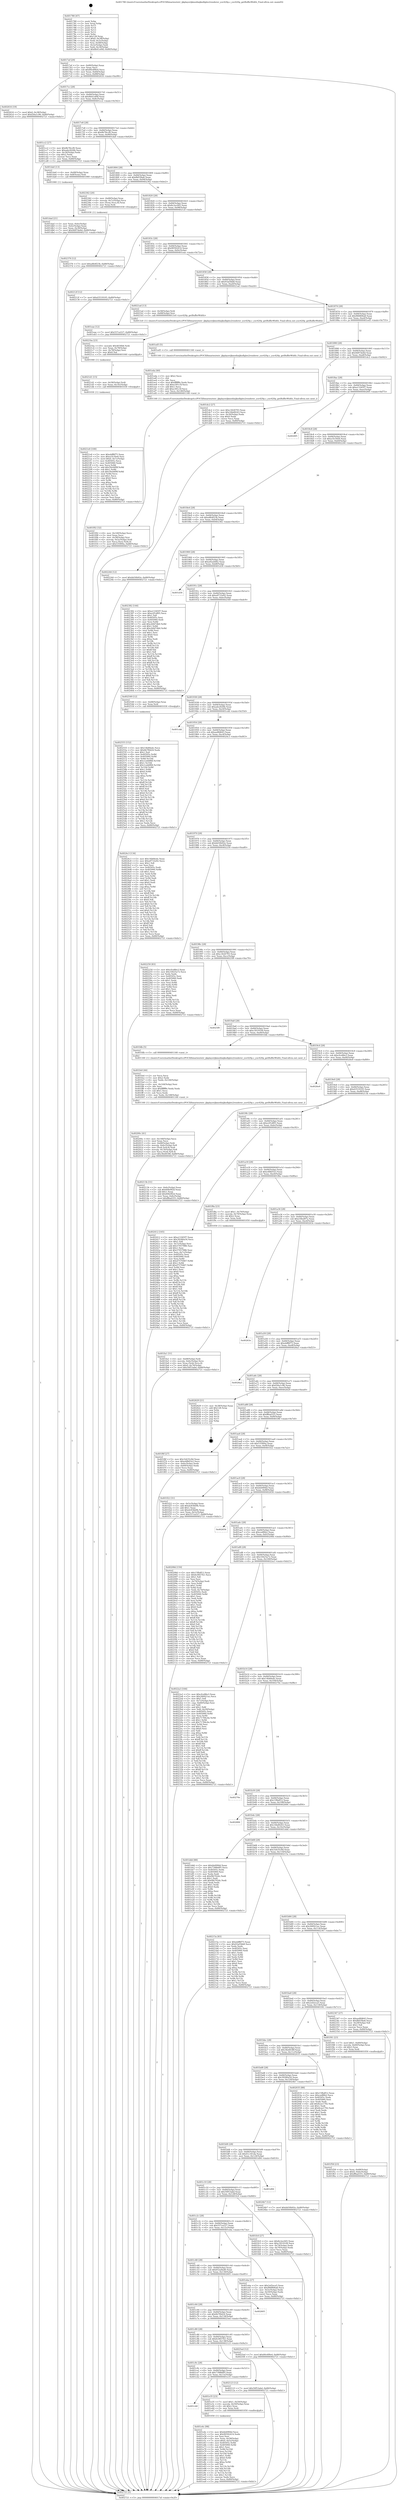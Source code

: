 digraph "0x401780" {
  label = "0x401780 (/mnt/c/Users/mathe/Desktop/tcc/POCII/binaries/extr_ijkplayerijkmediaijksdlgles2renderer_yuv420p.c_yuv420p_getBufferWidth_Final-ollvm.out::main(0))"
  labelloc = "t"
  node[shape=record]

  Entry [label="",width=0.3,height=0.3,shape=circle,fillcolor=black,style=filled]
  "0x4017af" [label="{
     0x4017af [29]\l
     | [instrs]\l
     &nbsp;&nbsp;0x4017af \<+3\>: mov -0x80(%rbp),%eax\l
     &nbsp;&nbsp;0x4017b2 \<+2\>: mov %eax,%ecx\l
     &nbsp;&nbsp;0x4017b4 \<+6\>: sub $0x80c6f9e4,%ecx\l
     &nbsp;&nbsp;0x4017ba \<+6\>: mov %eax,-0x84(%rbp)\l
     &nbsp;&nbsp;0x4017c0 \<+6\>: mov %ecx,-0x88(%rbp)\l
     &nbsp;&nbsp;0x4017c6 \<+6\>: je 0000000000402616 \<main+0xe96\>\l
  }"]
  "0x402616" [label="{
     0x402616 [19]\l
     | [instrs]\l
     &nbsp;&nbsp;0x402616 \<+7\>: movl $0x0,-0x38(%rbp)\l
     &nbsp;&nbsp;0x40261d \<+7\>: movl $0xf26a1c96,-0x80(%rbp)\l
     &nbsp;&nbsp;0x402624 \<+5\>: jmp 0000000000402721 \<main+0xfa1\>\l
  }"]
  "0x4017cc" [label="{
     0x4017cc [28]\l
     | [instrs]\l
     &nbsp;&nbsp;0x4017cc \<+5\>: jmp 00000000004017d1 \<main+0x51\>\l
     &nbsp;&nbsp;0x4017d1 \<+6\>: mov -0x84(%rbp),%eax\l
     &nbsp;&nbsp;0x4017d7 \<+5\>: sub $0x8b41e84f,%eax\l
     &nbsp;&nbsp;0x4017dc \<+6\>: mov %eax,-0x8c(%rbp)\l
     &nbsp;&nbsp;0x4017e2 \<+6\>: je 0000000000401cc2 \<main+0x542\>\l
  }"]
  Exit [label="",width=0.3,height=0.3,shape=circle,fillcolor=black,style=filled,peripheries=2]
  "0x401cc2" [label="{
     0x401cc2 [27]\l
     | [instrs]\l
     &nbsp;&nbsp;0x401cc2 \<+5\>: mov $0x8b78ccf0,%eax\l
     &nbsp;&nbsp;0x401cc7 \<+5\>: mov $0xade2626b,%ecx\l
     &nbsp;&nbsp;0x401ccc \<+3\>: mov -0x34(%rbp),%edx\l
     &nbsp;&nbsp;0x401ccf \<+3\>: cmp $0x2,%edx\l
     &nbsp;&nbsp;0x401cd2 \<+3\>: cmovne %ecx,%eax\l
     &nbsp;&nbsp;0x401cd5 \<+3\>: mov %eax,-0x80(%rbp)\l
     &nbsp;&nbsp;0x401cd8 \<+5\>: jmp 0000000000402721 \<main+0xfa1\>\l
  }"]
  "0x4017e8" [label="{
     0x4017e8 [28]\l
     | [instrs]\l
     &nbsp;&nbsp;0x4017e8 \<+5\>: jmp 00000000004017ed \<main+0x6d\>\l
     &nbsp;&nbsp;0x4017ed \<+6\>: mov -0x84(%rbp),%eax\l
     &nbsp;&nbsp;0x4017f3 \<+5\>: sub $0x8b78ccf0,%eax\l
     &nbsp;&nbsp;0x4017f8 \<+6\>: mov %eax,-0x90(%rbp)\l
     &nbsp;&nbsp;0x4017fe \<+6\>: je 0000000000401da0 \<main+0x620\>\l
  }"]
  "0x402721" [label="{
     0x402721 [5]\l
     | [instrs]\l
     &nbsp;&nbsp;0x402721 \<+5\>: jmp 00000000004017af \<main+0x2f\>\l
  }"]
  "0x401780" [label="{
     0x401780 [47]\l
     | [instrs]\l
     &nbsp;&nbsp;0x401780 \<+1\>: push %rbp\l
     &nbsp;&nbsp;0x401781 \<+3\>: mov %rsp,%rbp\l
     &nbsp;&nbsp;0x401784 \<+2\>: push %r15\l
     &nbsp;&nbsp;0x401786 \<+2\>: push %r14\l
     &nbsp;&nbsp;0x401788 \<+2\>: push %r13\l
     &nbsp;&nbsp;0x40178a \<+2\>: push %r12\l
     &nbsp;&nbsp;0x40178c \<+1\>: push %rbx\l
     &nbsp;&nbsp;0x40178d \<+7\>: sub $0x128,%rsp\l
     &nbsp;&nbsp;0x401794 \<+7\>: movl $0x0,-0x38(%rbp)\l
     &nbsp;&nbsp;0x40179b \<+3\>: mov %edi,-0x3c(%rbp)\l
     &nbsp;&nbsp;0x40179e \<+4\>: mov %rsi,-0x48(%rbp)\l
     &nbsp;&nbsp;0x4017a2 \<+3\>: mov -0x3c(%rbp),%edi\l
     &nbsp;&nbsp;0x4017a5 \<+3\>: mov %edi,-0x34(%rbp)\l
     &nbsp;&nbsp;0x4017a8 \<+7\>: movl $0x8b41e84f,-0x80(%rbp)\l
  }"]
  "0x402555" [label="{
     0x402555 [152]\l
     | [instrs]\l
     &nbsp;&nbsp;0x402555 \<+5\>: mov $0x14b84edc,%ecx\l
     &nbsp;&nbsp;0x40255a \<+5\>: mov $0x6b7f0d24,%edx\l
     &nbsp;&nbsp;0x40255f \<+3\>: mov $0x1,%sil\l
     &nbsp;&nbsp;0x402562 \<+8\>: mov 0x40505c,%r8d\l
     &nbsp;&nbsp;0x40256a \<+8\>: mov 0x405060,%r9d\l
     &nbsp;&nbsp;0x402572 \<+3\>: mov %r8d,%r10d\l
     &nbsp;&nbsp;0x402575 \<+7\>: sub $0x1ceb6f68,%r10d\l
     &nbsp;&nbsp;0x40257c \<+4\>: sub $0x1,%r10d\l
     &nbsp;&nbsp;0x402580 \<+7\>: add $0x1ceb6f68,%r10d\l
     &nbsp;&nbsp;0x402587 \<+4\>: imul %r10d,%r8d\l
     &nbsp;&nbsp;0x40258b \<+4\>: and $0x1,%r8d\l
     &nbsp;&nbsp;0x40258f \<+4\>: cmp $0x0,%r8d\l
     &nbsp;&nbsp;0x402593 \<+4\>: sete %r11b\l
     &nbsp;&nbsp;0x402597 \<+4\>: cmp $0xa,%r9d\l
     &nbsp;&nbsp;0x40259b \<+3\>: setl %bl\l
     &nbsp;&nbsp;0x40259e \<+3\>: mov %r11b,%r14b\l
     &nbsp;&nbsp;0x4025a1 \<+4\>: xor $0xff,%r14b\l
     &nbsp;&nbsp;0x4025a5 \<+3\>: mov %bl,%r15b\l
     &nbsp;&nbsp;0x4025a8 \<+4\>: xor $0xff,%r15b\l
     &nbsp;&nbsp;0x4025ac \<+4\>: xor $0x0,%sil\l
     &nbsp;&nbsp;0x4025b0 \<+3\>: mov %r14b,%r12b\l
     &nbsp;&nbsp;0x4025b3 \<+4\>: and $0x0,%r12b\l
     &nbsp;&nbsp;0x4025b7 \<+3\>: and %sil,%r11b\l
     &nbsp;&nbsp;0x4025ba \<+3\>: mov %r15b,%r13b\l
     &nbsp;&nbsp;0x4025bd \<+4\>: and $0x0,%r13b\l
     &nbsp;&nbsp;0x4025c1 \<+3\>: and %sil,%bl\l
     &nbsp;&nbsp;0x4025c4 \<+3\>: or %r11b,%r12b\l
     &nbsp;&nbsp;0x4025c7 \<+3\>: or %bl,%r13b\l
     &nbsp;&nbsp;0x4025ca \<+3\>: xor %r13b,%r12b\l
     &nbsp;&nbsp;0x4025cd \<+3\>: or %r15b,%r14b\l
     &nbsp;&nbsp;0x4025d0 \<+4\>: xor $0xff,%r14b\l
     &nbsp;&nbsp;0x4025d4 \<+4\>: or $0x0,%sil\l
     &nbsp;&nbsp;0x4025d8 \<+3\>: and %sil,%r14b\l
     &nbsp;&nbsp;0x4025db \<+3\>: or %r14b,%r12b\l
     &nbsp;&nbsp;0x4025de \<+4\>: test $0x1,%r12b\l
     &nbsp;&nbsp;0x4025e2 \<+3\>: cmovne %edx,%ecx\l
     &nbsp;&nbsp;0x4025e5 \<+3\>: mov %ecx,-0x80(%rbp)\l
     &nbsp;&nbsp;0x4025e8 \<+5\>: jmp 0000000000402721 \<main+0xfa1\>\l
  }"]
  "0x401da0" [label="{
     0x401da0 [13]\l
     | [instrs]\l
     &nbsp;&nbsp;0x401da0 \<+4\>: mov -0x48(%rbp),%rax\l
     &nbsp;&nbsp;0x401da4 \<+4\>: mov 0x8(%rax),%rdi\l
     &nbsp;&nbsp;0x401da8 \<+5\>: call 0000000000401060 \<atoi@plt\>\l
     | [calls]\l
     &nbsp;&nbsp;0x401060 \{1\} (unknown)\l
  }"]
  "0x401804" [label="{
     0x401804 [28]\l
     | [instrs]\l
     &nbsp;&nbsp;0x401804 \<+5\>: jmp 0000000000401809 \<main+0x89\>\l
     &nbsp;&nbsp;0x401809 \<+6\>: mov -0x84(%rbp),%eax\l
     &nbsp;&nbsp;0x40180f \<+5\>: sub $0x8bf1fba6,%eax\l
     &nbsp;&nbsp;0x401814 \<+6\>: mov %eax,-0x94(%rbp)\l
     &nbsp;&nbsp;0x40181a \<+6\>: je 0000000000402362 \<main+0xbe2\>\l
  }"]
  "0x401dad" [label="{
     0x401dad [21]\l
     | [instrs]\l
     &nbsp;&nbsp;0x401dad \<+3\>: mov %eax,-0x4c(%rbp)\l
     &nbsp;&nbsp;0x401db0 \<+3\>: mov -0x4c(%rbp),%eax\l
     &nbsp;&nbsp;0x401db3 \<+3\>: mov %eax,-0x30(%rbp)\l
     &nbsp;&nbsp;0x401db6 \<+7\>: movl $0x9d97de6d,-0x80(%rbp)\l
     &nbsp;&nbsp;0x401dbd \<+5\>: jmp 0000000000402721 \<main+0xfa1\>\l
  }"]
  "0x402376" [label="{
     0x402376 [12]\l
     | [instrs]\l
     &nbsp;&nbsp;0x402376 \<+7\>: movl $0xa8b4f23b,-0x80(%rbp)\l
     &nbsp;&nbsp;0x40237d \<+5\>: jmp 0000000000402721 \<main+0xfa1\>\l
  }"]
  "0x402362" [label="{
     0x402362 [20]\l
     | [instrs]\l
     &nbsp;&nbsp;0x402362 \<+4\>: mov -0x68(%rbp),%rax\l
     &nbsp;&nbsp;0x402366 \<+4\>: movslq -0x7c(%rbp),%rcx\l
     &nbsp;&nbsp;0x40236a \<+4\>: mov (%rax,%rcx,8),%rax\l
     &nbsp;&nbsp;0x40236e \<+3\>: mov %rax,%rdi\l
     &nbsp;&nbsp;0x402371 \<+5\>: call 0000000000401030 \<free@plt\>\l
     | [calls]\l
     &nbsp;&nbsp;0x401030 \{1\} (unknown)\l
  }"]
  "0x401820" [label="{
     0x401820 [28]\l
     | [instrs]\l
     &nbsp;&nbsp;0x401820 \<+5\>: jmp 0000000000401825 \<main+0xa5\>\l
     &nbsp;&nbsp;0x401825 \<+6\>: mov -0x84(%rbp),%eax\l
     &nbsp;&nbsp;0x40182b \<+5\>: sub $0x8c2ec045,%eax\l
     &nbsp;&nbsp;0x401830 \<+6\>: mov %eax,-0x98(%rbp)\l
     &nbsp;&nbsp;0x401836 \<+6\>: je 000000000040212f \<main+0x9af\>\l
  }"]
  "0x4021e0" [label="{
     0x4021e0 [100]\l
     | [instrs]\l
     &nbsp;&nbsp;0x4021e0 \<+5\>: mov $0xebff6f75,%eax\l
     &nbsp;&nbsp;0x4021e5 \<+5\>: mov $0xa1fc50e6,%esi\l
     &nbsp;&nbsp;0x4021ea \<+7\>: movl $0x0,-0x7c(%rbp)\l
     &nbsp;&nbsp;0x4021f1 \<+7\>: mov 0x40505c,%ecx\l
     &nbsp;&nbsp;0x4021f8 \<+7\>: mov 0x405060,%edx\l
     &nbsp;&nbsp;0x4021ff \<+3\>: mov %ecx,%r8d\l
     &nbsp;&nbsp;0x402202 \<+7\>: add $0x59c64f9f,%r8d\l
     &nbsp;&nbsp;0x402209 \<+4\>: sub $0x1,%r8d\l
     &nbsp;&nbsp;0x40220d \<+7\>: sub $0x59c64f9f,%r8d\l
     &nbsp;&nbsp;0x402214 \<+4\>: imul %r8d,%ecx\l
     &nbsp;&nbsp;0x402218 \<+3\>: and $0x1,%ecx\l
     &nbsp;&nbsp;0x40221b \<+3\>: cmp $0x0,%ecx\l
     &nbsp;&nbsp;0x40221e \<+4\>: sete %r9b\l
     &nbsp;&nbsp;0x402222 \<+3\>: cmp $0xa,%edx\l
     &nbsp;&nbsp;0x402225 \<+4\>: setl %r10b\l
     &nbsp;&nbsp;0x402229 \<+3\>: mov %r9b,%r11b\l
     &nbsp;&nbsp;0x40222c \<+3\>: and %r10b,%r11b\l
     &nbsp;&nbsp;0x40222f \<+3\>: xor %r10b,%r9b\l
     &nbsp;&nbsp;0x402232 \<+3\>: or %r9b,%r11b\l
     &nbsp;&nbsp;0x402235 \<+4\>: test $0x1,%r11b\l
     &nbsp;&nbsp;0x402239 \<+3\>: cmovne %esi,%eax\l
     &nbsp;&nbsp;0x40223c \<+3\>: mov %eax,-0x80(%rbp)\l
     &nbsp;&nbsp;0x40223f \<+5\>: jmp 0000000000402721 \<main+0xfa1\>\l
  }"]
  "0x40212f" [label="{
     0x40212f [12]\l
     | [instrs]\l
     &nbsp;&nbsp;0x40212f \<+7\>: movl $0xd3519105,-0x80(%rbp)\l
     &nbsp;&nbsp;0x402136 \<+5\>: jmp 0000000000402721 \<main+0xfa1\>\l
  }"]
  "0x40183c" [label="{
     0x40183c [28]\l
     | [instrs]\l
     &nbsp;&nbsp;0x40183c \<+5\>: jmp 0000000000401841 \<main+0xc1\>\l
     &nbsp;&nbsp;0x401841 \<+6\>: mov -0x84(%rbp),%eax\l
     &nbsp;&nbsp;0x401847 \<+5\>: sub $0x90592414,%eax\l
     &nbsp;&nbsp;0x40184c \<+6\>: mov %eax,-0x9c(%rbp)\l
     &nbsp;&nbsp;0x401852 \<+6\>: je 0000000000401eae \<main+0x72e\>\l
  }"]
  "0x4021d1" [label="{
     0x4021d1 [15]\l
     | [instrs]\l
     &nbsp;&nbsp;0x4021d1 \<+4\>: mov -0x58(%rbp),%rdi\l
     &nbsp;&nbsp;0x4021d5 \<+6\>: mov %eax,-0x14c(%rbp)\l
     &nbsp;&nbsp;0x4021db \<+5\>: call 0000000000401030 \<free@plt\>\l
     | [calls]\l
     &nbsp;&nbsp;0x401030 \{1\} (unknown)\l
  }"]
  "0x401eae" [label="{
     0x401eae [12]\l
     | [instrs]\l
     &nbsp;&nbsp;0x401eae \<+7\>: movl $0x557ca527,-0x80(%rbp)\l
     &nbsp;&nbsp;0x401eb5 \<+5\>: jmp 0000000000402721 \<main+0xfa1\>\l
  }"]
  "0x401858" [label="{
     0x401858 [28]\l
     | [instrs]\l
     &nbsp;&nbsp;0x401858 \<+5\>: jmp 000000000040185d \<main+0xdd\>\l
     &nbsp;&nbsp;0x40185d \<+6\>: mov -0x84(%rbp),%eax\l
     &nbsp;&nbsp;0x401863 \<+5\>: sub $0x93af3bb8,%eax\l
     &nbsp;&nbsp;0x401868 \<+6\>: mov %eax,-0xa0(%rbp)\l
     &nbsp;&nbsp;0x40186e \<+6\>: je 00000000004021ad \<main+0xa2d\>\l
  }"]
  "0x4021ba" [label="{
     0x4021ba [23]\l
     | [instrs]\l
     &nbsp;&nbsp;0x4021ba \<+10\>: movabs $0x4030b6,%rdi\l
     &nbsp;&nbsp;0x4021c4 \<+3\>: mov %eax,-0x78(%rbp)\l
     &nbsp;&nbsp;0x4021c7 \<+3\>: mov -0x78(%rbp),%esi\l
     &nbsp;&nbsp;0x4021ca \<+2\>: mov $0x0,%al\l
     &nbsp;&nbsp;0x4021cc \<+5\>: call 0000000000401040 \<printf@plt\>\l
     | [calls]\l
     &nbsp;&nbsp;0x401040 \{1\} (unknown)\l
  }"]
  "0x4021ad" [label="{
     0x4021ad [13]\l
     | [instrs]\l
     &nbsp;&nbsp;0x4021ad \<+4\>: mov -0x58(%rbp),%rdi\l
     &nbsp;&nbsp;0x4021b1 \<+4\>: mov -0x68(%rbp),%rsi\l
     &nbsp;&nbsp;0x4021b5 \<+5\>: call 00000000004013c0 \<yuv420p_getBufferWidth\>\l
     | [calls]\l
     &nbsp;&nbsp;0x4013c0 \{1\} (/mnt/c/Users/mathe/Desktop/tcc/POCII/binaries/extr_ijkplayerijkmediaijksdlgles2renderer_yuv420p.c_yuv420p_getBufferWidth_Final-ollvm.out::yuv420p_getBufferWidth)\l
  }"]
  "0x401874" [label="{
     0x401874 [28]\l
     | [instrs]\l
     &nbsp;&nbsp;0x401874 \<+5\>: jmp 0000000000401879 \<main+0xf9\>\l
     &nbsp;&nbsp;0x401879 \<+6\>: mov -0x84(%rbp),%eax\l
     &nbsp;&nbsp;0x40187f \<+5\>: sub $0x966806a8,%eax\l
     &nbsp;&nbsp;0x401884 \<+6\>: mov %eax,-0xa4(%rbp)\l
     &nbsp;&nbsp;0x40188a \<+6\>: je 0000000000401ed5 \<main+0x755\>\l
  }"]
  "0x40200c" [label="{
     0x40200c [41]\l
     | [instrs]\l
     &nbsp;&nbsp;0x40200c \<+6\>: mov -0x148(%rbp),%ecx\l
     &nbsp;&nbsp;0x402012 \<+3\>: imul %eax,%ecx\l
     &nbsp;&nbsp;0x402015 \<+4\>: mov -0x68(%rbp),%rdi\l
     &nbsp;&nbsp;0x402019 \<+4\>: movslq -0x6c(%rbp),%r8\l
     &nbsp;&nbsp;0x40201d \<+4\>: mov (%rdi,%r8,8),%rdi\l
     &nbsp;&nbsp;0x402021 \<+4\>: movslq -0x74(%rbp),%r8\l
     &nbsp;&nbsp;0x402025 \<+4\>: mov %ecx,(%rdi,%r8,4)\l
     &nbsp;&nbsp;0x402029 \<+7\>: movl $0x36e6038f,-0x80(%rbp)\l
     &nbsp;&nbsp;0x402030 \<+5\>: jmp 0000000000402721 \<main+0xfa1\>\l
  }"]
  "0x401ed5" [label="{
     0x401ed5 [5]\l
     | [instrs]\l
     &nbsp;&nbsp;0x401ed5 \<+5\>: call 0000000000401160 \<next_i\>\l
     | [calls]\l
     &nbsp;&nbsp;0x401160 \{1\} (/mnt/c/Users/mathe/Desktop/tcc/POCII/binaries/extr_ijkplayerijkmediaijksdlgles2renderer_yuv420p.c_yuv420p_getBufferWidth_Final-ollvm.out::next_i)\l
  }"]
  "0x401890" [label="{
     0x401890 [28]\l
     | [instrs]\l
     &nbsp;&nbsp;0x401890 \<+5\>: jmp 0000000000401895 \<main+0x115\>\l
     &nbsp;&nbsp;0x401895 \<+6\>: mov -0x84(%rbp),%eax\l
     &nbsp;&nbsp;0x40189b \<+5\>: sub $0x9d97de6d,%eax\l
     &nbsp;&nbsp;0x4018a0 \<+6\>: mov %eax,-0xa8(%rbp)\l
     &nbsp;&nbsp;0x4018a6 \<+6\>: je 0000000000401dc2 \<main+0x642\>\l
  }"]
  "0x401fe0" [label="{
     0x401fe0 [44]\l
     | [instrs]\l
     &nbsp;&nbsp;0x401fe0 \<+2\>: xor %ecx,%ecx\l
     &nbsp;&nbsp;0x401fe2 \<+5\>: mov $0x2,%edx\l
     &nbsp;&nbsp;0x401fe7 \<+6\>: mov %edx,-0x144(%rbp)\l
     &nbsp;&nbsp;0x401fed \<+1\>: cltd\l
     &nbsp;&nbsp;0x401fee \<+6\>: mov -0x144(%rbp),%esi\l
     &nbsp;&nbsp;0x401ff4 \<+2\>: idiv %esi\l
     &nbsp;&nbsp;0x401ff6 \<+6\>: imul $0xfffffffe,%edx,%edx\l
     &nbsp;&nbsp;0x401ffc \<+3\>: sub $0x1,%ecx\l
     &nbsp;&nbsp;0x401fff \<+2\>: sub %ecx,%edx\l
     &nbsp;&nbsp;0x402001 \<+6\>: mov %edx,-0x148(%rbp)\l
     &nbsp;&nbsp;0x402007 \<+5\>: call 0000000000401160 \<next_i\>\l
     | [calls]\l
     &nbsp;&nbsp;0x401160 \{1\} (/mnt/c/Users/mathe/Desktop/tcc/POCII/binaries/extr_ijkplayerijkmediaijksdlgles2renderer_yuv420p.c_yuv420p_getBufferWidth_Final-ollvm.out::next_i)\l
  }"]
  "0x401dc2" [label="{
     0x401dc2 [27]\l
     | [instrs]\l
     &nbsp;&nbsp;0x401dc2 \<+5\>: mov $0xc3426793,%eax\l
     &nbsp;&nbsp;0x401dc7 \<+5\>: mov $0x16bd9243,%ecx\l
     &nbsp;&nbsp;0x401dcc \<+3\>: mov -0x30(%rbp),%edx\l
     &nbsp;&nbsp;0x401dcf \<+3\>: cmp $0x0,%edx\l
     &nbsp;&nbsp;0x401dd2 \<+3\>: cmove %ecx,%eax\l
     &nbsp;&nbsp;0x401dd5 \<+3\>: mov %eax,-0x80(%rbp)\l
     &nbsp;&nbsp;0x401dd8 \<+5\>: jmp 0000000000402721 \<main+0xfa1\>\l
  }"]
  "0x4018ac" [label="{
     0x4018ac [28]\l
     | [instrs]\l
     &nbsp;&nbsp;0x4018ac \<+5\>: jmp 00000000004018b1 \<main+0x131\>\l
     &nbsp;&nbsp;0x4018b1 \<+6\>: mov -0x84(%rbp),%eax\l
     &nbsp;&nbsp;0x4018b7 \<+5\>: sub $0xa11045f7,%eax\l
     &nbsp;&nbsp;0x4018bc \<+6\>: mov %eax,-0xac(%rbp)\l
     &nbsp;&nbsp;0x4018c2 \<+6\>: je 00000000004026f5 \<main+0xf75\>\l
  }"]
  "0x401fa1" [label="{
     0x401fa1 [31]\l
     | [instrs]\l
     &nbsp;&nbsp;0x401fa1 \<+4\>: mov -0x68(%rbp),%rdi\l
     &nbsp;&nbsp;0x401fa5 \<+4\>: movslq -0x6c(%rbp),%rcx\l
     &nbsp;&nbsp;0x401fa9 \<+4\>: mov %rax,(%rdi,%rcx,8)\l
     &nbsp;&nbsp;0x401fad \<+7\>: movl $0x0,-0x74(%rbp)\l
     &nbsp;&nbsp;0x401fb4 \<+7\>: movl $0x50f53abd,-0x80(%rbp)\l
     &nbsp;&nbsp;0x401fbb \<+5\>: jmp 0000000000402721 \<main+0xfa1\>\l
  }"]
  "0x4026f5" [label="{
     0x4026f5\l
  }", style=dashed]
  "0x4018c8" [label="{
     0x4018c8 [28]\l
     | [instrs]\l
     &nbsp;&nbsp;0x4018c8 \<+5\>: jmp 00000000004018cd \<main+0x14d\>\l
     &nbsp;&nbsp;0x4018cd \<+6\>: mov -0x84(%rbp),%eax\l
     &nbsp;&nbsp;0x4018d3 \<+5\>: sub $0xa1fc50e6,%eax\l
     &nbsp;&nbsp;0x4018d8 \<+6\>: mov %eax,-0xb0(%rbp)\l
     &nbsp;&nbsp;0x4018de \<+6\>: je 0000000000402244 \<main+0xac4\>\l
  }"]
  "0x401f58" [label="{
     0x401f58 [23]\l
     | [instrs]\l
     &nbsp;&nbsp;0x401f58 \<+4\>: mov %rax,-0x68(%rbp)\l
     &nbsp;&nbsp;0x401f5c \<+7\>: movl $0x0,-0x6c(%rbp)\l
     &nbsp;&nbsp;0x401f63 \<+7\>: movl $0xff6ad355,-0x80(%rbp)\l
     &nbsp;&nbsp;0x401f6a \<+5\>: jmp 0000000000402721 \<main+0xfa1\>\l
  }"]
  "0x402244" [label="{
     0x402244 [12]\l
     | [instrs]\l
     &nbsp;&nbsp;0x402244 \<+7\>: movl $0xbb50b92e,-0x80(%rbp)\l
     &nbsp;&nbsp;0x40224b \<+5\>: jmp 0000000000402721 \<main+0xfa1\>\l
  }"]
  "0x4018e4" [label="{
     0x4018e4 [28]\l
     | [instrs]\l
     &nbsp;&nbsp;0x4018e4 \<+5\>: jmp 00000000004018e9 \<main+0x169\>\l
     &nbsp;&nbsp;0x4018e9 \<+6\>: mov -0x84(%rbp),%eax\l
     &nbsp;&nbsp;0x4018ef \<+5\>: sub $0xa8b4f23b,%eax\l
     &nbsp;&nbsp;0x4018f4 \<+6\>: mov %eax,-0xb4(%rbp)\l
     &nbsp;&nbsp;0x4018fa \<+6\>: je 0000000000402382 \<main+0xc02\>\l
  }"]
  "0x401f02" [label="{
     0x401f02 [32]\l
     | [instrs]\l
     &nbsp;&nbsp;0x401f02 \<+6\>: mov -0x140(%rbp),%ecx\l
     &nbsp;&nbsp;0x401f08 \<+3\>: imul %eax,%ecx\l
     &nbsp;&nbsp;0x401f0b \<+4\>: mov -0x58(%rbp),%rsi\l
     &nbsp;&nbsp;0x401f0f \<+4\>: movslq -0x5c(%rbp),%rdi\l
     &nbsp;&nbsp;0x401f13 \<+3\>: mov %ecx,(%rsi,%rdi,4)\l
     &nbsp;&nbsp;0x401f16 \<+7\>: movl $0x535f00a,-0x80(%rbp)\l
     &nbsp;&nbsp;0x401f1d \<+5\>: jmp 0000000000402721 \<main+0xfa1\>\l
  }"]
  "0x402382" [label="{
     0x402382 [144]\l
     | [instrs]\l
     &nbsp;&nbsp;0x402382 \<+5\>: mov $0xa11045f7,%eax\l
     &nbsp;&nbsp;0x402387 \<+5\>: mov $0xe2f1df05,%ecx\l
     &nbsp;&nbsp;0x40238c \<+2\>: mov $0x1,%dl\l
     &nbsp;&nbsp;0x40238e \<+7\>: mov 0x40505c,%esi\l
     &nbsp;&nbsp;0x402395 \<+7\>: mov 0x405060,%edi\l
     &nbsp;&nbsp;0x40239c \<+3\>: mov %esi,%r8d\l
     &nbsp;&nbsp;0x40239f \<+7\>: add $0xcb9d7db0,%r8d\l
     &nbsp;&nbsp;0x4023a6 \<+4\>: sub $0x1,%r8d\l
     &nbsp;&nbsp;0x4023aa \<+7\>: sub $0xcb9d7db0,%r8d\l
     &nbsp;&nbsp;0x4023b1 \<+4\>: imul %r8d,%esi\l
     &nbsp;&nbsp;0x4023b5 \<+3\>: and $0x1,%esi\l
     &nbsp;&nbsp;0x4023b8 \<+3\>: cmp $0x0,%esi\l
     &nbsp;&nbsp;0x4023bb \<+4\>: sete %r9b\l
     &nbsp;&nbsp;0x4023bf \<+3\>: cmp $0xa,%edi\l
     &nbsp;&nbsp;0x4023c2 \<+4\>: setl %r10b\l
     &nbsp;&nbsp;0x4023c6 \<+3\>: mov %r9b,%r11b\l
     &nbsp;&nbsp;0x4023c9 \<+4\>: xor $0xff,%r11b\l
     &nbsp;&nbsp;0x4023cd \<+3\>: mov %r10b,%bl\l
     &nbsp;&nbsp;0x4023d0 \<+3\>: xor $0xff,%bl\l
     &nbsp;&nbsp;0x4023d3 \<+3\>: xor $0x1,%dl\l
     &nbsp;&nbsp;0x4023d6 \<+3\>: mov %r11b,%r14b\l
     &nbsp;&nbsp;0x4023d9 \<+4\>: and $0xff,%r14b\l
     &nbsp;&nbsp;0x4023dd \<+3\>: and %dl,%r9b\l
     &nbsp;&nbsp;0x4023e0 \<+3\>: mov %bl,%r15b\l
     &nbsp;&nbsp;0x4023e3 \<+4\>: and $0xff,%r15b\l
     &nbsp;&nbsp;0x4023e7 \<+3\>: and %dl,%r10b\l
     &nbsp;&nbsp;0x4023ea \<+3\>: or %r9b,%r14b\l
     &nbsp;&nbsp;0x4023ed \<+3\>: or %r10b,%r15b\l
     &nbsp;&nbsp;0x4023f0 \<+3\>: xor %r15b,%r14b\l
     &nbsp;&nbsp;0x4023f3 \<+3\>: or %bl,%r11b\l
     &nbsp;&nbsp;0x4023f6 \<+4\>: xor $0xff,%r11b\l
     &nbsp;&nbsp;0x4023fa \<+3\>: or $0x1,%dl\l
     &nbsp;&nbsp;0x4023fd \<+3\>: and %dl,%r11b\l
     &nbsp;&nbsp;0x402400 \<+3\>: or %r11b,%r14b\l
     &nbsp;&nbsp;0x402403 \<+4\>: test $0x1,%r14b\l
     &nbsp;&nbsp;0x402407 \<+3\>: cmovne %ecx,%eax\l
     &nbsp;&nbsp;0x40240a \<+3\>: mov %eax,-0x80(%rbp)\l
     &nbsp;&nbsp;0x40240d \<+5\>: jmp 0000000000402721 \<main+0xfa1\>\l
  }"]
  "0x401900" [label="{
     0x401900 [28]\l
     | [instrs]\l
     &nbsp;&nbsp;0x401900 \<+5\>: jmp 0000000000401905 \<main+0x185\>\l
     &nbsp;&nbsp;0x401905 \<+6\>: mov -0x84(%rbp),%eax\l
     &nbsp;&nbsp;0x40190b \<+5\>: sub $0xa92a4482,%eax\l
     &nbsp;&nbsp;0x401910 \<+6\>: mov %eax,-0xb8(%rbp)\l
     &nbsp;&nbsp;0x401916 \<+6\>: je 0000000000401d30 \<main+0x5b0\>\l
  }"]
  "0x401eda" [label="{
     0x401eda [40]\l
     | [instrs]\l
     &nbsp;&nbsp;0x401eda \<+5\>: mov $0x2,%ecx\l
     &nbsp;&nbsp;0x401edf \<+1\>: cltd\l
     &nbsp;&nbsp;0x401ee0 \<+2\>: idiv %ecx\l
     &nbsp;&nbsp;0x401ee2 \<+6\>: imul $0xfffffffe,%edx,%ecx\l
     &nbsp;&nbsp;0x401ee8 \<+6\>: sub $0xe391c5f,%ecx\l
     &nbsp;&nbsp;0x401eee \<+3\>: add $0x1,%ecx\l
     &nbsp;&nbsp;0x401ef1 \<+6\>: add $0xe391c5f,%ecx\l
     &nbsp;&nbsp;0x401ef7 \<+6\>: mov %ecx,-0x140(%rbp)\l
     &nbsp;&nbsp;0x401efd \<+5\>: call 0000000000401160 \<next_i\>\l
     | [calls]\l
     &nbsp;&nbsp;0x401160 \{1\} (/mnt/c/Users/mathe/Desktop/tcc/POCII/binaries/extr_ijkplayerijkmediaijksdlgles2renderer_yuv420p.c_yuv420p_getBufferWidth_Final-ollvm.out::next_i)\l
  }"]
  "0x401d30" [label="{
     0x401d30\l
  }", style=dashed]
  "0x40191c" [label="{
     0x40191c [28]\l
     | [instrs]\l
     &nbsp;&nbsp;0x40191c \<+5\>: jmp 0000000000401921 \<main+0x1a1\>\l
     &nbsp;&nbsp;0x401921 \<+6\>: mov -0x84(%rbp),%eax\l
     &nbsp;&nbsp;0x401927 \<+5\>: sub $0xa9733e92,%eax\l
     &nbsp;&nbsp;0x40192c \<+6\>: mov %eax,-0xbc(%rbp)\l
     &nbsp;&nbsp;0x401932 \<+6\>: je 0000000000402549 \<main+0xdc9\>\l
  }"]
  "0x401e4c" [label="{
     0x401e4c [98]\l
     | [instrs]\l
     &nbsp;&nbsp;0x401e4c \<+5\>: mov $0xbb4994d,%ecx\l
     &nbsp;&nbsp;0x401e51 \<+5\>: mov $0x90592414,%edx\l
     &nbsp;&nbsp;0x401e56 \<+2\>: xor %esi,%esi\l
     &nbsp;&nbsp;0x401e58 \<+4\>: mov %rax,-0x58(%rbp)\l
     &nbsp;&nbsp;0x401e5c \<+7\>: movl $0x0,-0x5c(%rbp)\l
     &nbsp;&nbsp;0x401e63 \<+8\>: mov 0x40505c,%r8d\l
     &nbsp;&nbsp;0x401e6b \<+8\>: mov 0x405060,%r9d\l
     &nbsp;&nbsp;0x401e73 \<+3\>: sub $0x1,%esi\l
     &nbsp;&nbsp;0x401e76 \<+3\>: mov %r8d,%r10d\l
     &nbsp;&nbsp;0x401e79 \<+3\>: add %esi,%r10d\l
     &nbsp;&nbsp;0x401e7c \<+4\>: imul %r10d,%r8d\l
     &nbsp;&nbsp;0x401e80 \<+4\>: and $0x1,%r8d\l
     &nbsp;&nbsp;0x401e84 \<+4\>: cmp $0x0,%r8d\l
     &nbsp;&nbsp;0x401e88 \<+4\>: sete %r11b\l
     &nbsp;&nbsp;0x401e8c \<+4\>: cmp $0xa,%r9d\l
     &nbsp;&nbsp;0x401e90 \<+3\>: setl %bl\l
     &nbsp;&nbsp;0x401e93 \<+3\>: mov %r11b,%r14b\l
     &nbsp;&nbsp;0x401e96 \<+3\>: and %bl,%r14b\l
     &nbsp;&nbsp;0x401e99 \<+3\>: xor %bl,%r11b\l
     &nbsp;&nbsp;0x401e9c \<+3\>: or %r11b,%r14b\l
     &nbsp;&nbsp;0x401e9f \<+4\>: test $0x1,%r14b\l
     &nbsp;&nbsp;0x401ea3 \<+3\>: cmovne %edx,%ecx\l
     &nbsp;&nbsp;0x401ea6 \<+3\>: mov %ecx,-0x80(%rbp)\l
     &nbsp;&nbsp;0x401ea9 \<+5\>: jmp 0000000000402721 \<main+0xfa1\>\l
  }"]
  "0x402549" [label="{
     0x402549 [12]\l
     | [instrs]\l
     &nbsp;&nbsp;0x402549 \<+4\>: mov -0x68(%rbp),%rax\l
     &nbsp;&nbsp;0x40254d \<+3\>: mov %rax,%rdi\l
     &nbsp;&nbsp;0x402550 \<+5\>: call 0000000000401030 \<free@plt\>\l
     | [calls]\l
     &nbsp;&nbsp;0x401030 \{1\} (unknown)\l
  }"]
  "0x401938" [label="{
     0x401938 [28]\l
     | [instrs]\l
     &nbsp;&nbsp;0x401938 \<+5\>: jmp 000000000040193d \<main+0x1bd\>\l
     &nbsp;&nbsp;0x40193d \<+6\>: mov -0x84(%rbp),%eax\l
     &nbsp;&nbsp;0x401943 \<+5\>: sub $0xade2626b,%eax\l
     &nbsp;&nbsp;0x401948 \<+6\>: mov %eax,-0xc0(%rbp)\l
     &nbsp;&nbsp;0x40194e \<+6\>: je 0000000000401cdd \<main+0x55d\>\l
  }"]
  "0x401cb8" [label="{
     0x401cb8\l
  }", style=dashed]
  "0x401cdd" [label="{
     0x401cdd\l
  }", style=dashed]
  "0x401954" [label="{
     0x401954 [28]\l
     | [instrs]\l
     &nbsp;&nbsp;0x401954 \<+5\>: jmp 0000000000401959 \<main+0x1d9\>\l
     &nbsp;&nbsp;0x401959 \<+6\>: mov -0x84(%rbp),%eax\l
     &nbsp;&nbsp;0x40195f \<+5\>: sub $0xae8fd643,%eax\l
     &nbsp;&nbsp;0x401964 \<+6\>: mov %eax,-0xc4(%rbp)\l
     &nbsp;&nbsp;0x40196a \<+6\>: je 00000000004024c3 \<main+0xd43\>\l
  }"]
  "0x401e35" [label="{
     0x401e35 [23]\l
     | [instrs]\l
     &nbsp;&nbsp;0x401e35 \<+7\>: movl $0x1,-0x50(%rbp)\l
     &nbsp;&nbsp;0x401e3c \<+4\>: movslq -0x50(%rbp),%rax\l
     &nbsp;&nbsp;0x401e40 \<+4\>: shl $0x2,%rax\l
     &nbsp;&nbsp;0x401e44 \<+3\>: mov %rax,%rdi\l
     &nbsp;&nbsp;0x401e47 \<+5\>: call 0000000000401050 \<malloc@plt\>\l
     | [calls]\l
     &nbsp;&nbsp;0x401050 \{1\} (unknown)\l
  }"]
  "0x4024c3" [label="{
     0x4024c3 [134]\l
     | [instrs]\l
     &nbsp;&nbsp;0x4024c3 \<+5\>: mov $0x14b84edc,%eax\l
     &nbsp;&nbsp;0x4024c8 \<+5\>: mov $0xa9733e92,%ecx\l
     &nbsp;&nbsp;0x4024cd \<+2\>: mov $0x1,%dl\l
     &nbsp;&nbsp;0x4024cf \<+2\>: xor %esi,%esi\l
     &nbsp;&nbsp;0x4024d1 \<+7\>: mov 0x40505c,%edi\l
     &nbsp;&nbsp;0x4024d8 \<+8\>: mov 0x405060,%r8d\l
     &nbsp;&nbsp;0x4024e0 \<+3\>: sub $0x1,%esi\l
     &nbsp;&nbsp;0x4024e3 \<+3\>: mov %edi,%r9d\l
     &nbsp;&nbsp;0x4024e6 \<+3\>: add %esi,%r9d\l
     &nbsp;&nbsp;0x4024e9 \<+4\>: imul %r9d,%edi\l
     &nbsp;&nbsp;0x4024ed \<+3\>: and $0x1,%edi\l
     &nbsp;&nbsp;0x4024f0 \<+3\>: cmp $0x0,%edi\l
     &nbsp;&nbsp;0x4024f3 \<+4\>: sete %r10b\l
     &nbsp;&nbsp;0x4024f7 \<+4\>: cmp $0xa,%r8d\l
     &nbsp;&nbsp;0x4024fb \<+4\>: setl %r11b\l
     &nbsp;&nbsp;0x4024ff \<+3\>: mov %r10b,%bl\l
     &nbsp;&nbsp;0x402502 \<+3\>: xor $0xff,%bl\l
     &nbsp;&nbsp;0x402505 \<+3\>: mov %r11b,%r14b\l
     &nbsp;&nbsp;0x402508 \<+4\>: xor $0xff,%r14b\l
     &nbsp;&nbsp;0x40250c \<+3\>: xor $0x0,%dl\l
     &nbsp;&nbsp;0x40250f \<+3\>: mov %bl,%r15b\l
     &nbsp;&nbsp;0x402512 \<+4\>: and $0x0,%r15b\l
     &nbsp;&nbsp;0x402516 \<+3\>: and %dl,%r10b\l
     &nbsp;&nbsp;0x402519 \<+3\>: mov %r14b,%r12b\l
     &nbsp;&nbsp;0x40251c \<+4\>: and $0x0,%r12b\l
     &nbsp;&nbsp;0x402520 \<+3\>: and %dl,%r11b\l
     &nbsp;&nbsp;0x402523 \<+3\>: or %r10b,%r15b\l
     &nbsp;&nbsp;0x402526 \<+3\>: or %r11b,%r12b\l
     &nbsp;&nbsp;0x402529 \<+3\>: xor %r12b,%r15b\l
     &nbsp;&nbsp;0x40252c \<+3\>: or %r14b,%bl\l
     &nbsp;&nbsp;0x40252f \<+3\>: xor $0xff,%bl\l
     &nbsp;&nbsp;0x402532 \<+3\>: or $0x0,%dl\l
     &nbsp;&nbsp;0x402535 \<+2\>: and %dl,%bl\l
     &nbsp;&nbsp;0x402537 \<+3\>: or %bl,%r15b\l
     &nbsp;&nbsp;0x40253a \<+4\>: test $0x1,%r15b\l
     &nbsp;&nbsp;0x40253e \<+3\>: cmovne %ecx,%eax\l
     &nbsp;&nbsp;0x402541 \<+3\>: mov %eax,-0x80(%rbp)\l
     &nbsp;&nbsp;0x402544 \<+5\>: jmp 0000000000402721 \<main+0xfa1\>\l
  }"]
  "0x401970" [label="{
     0x401970 [28]\l
     | [instrs]\l
     &nbsp;&nbsp;0x401970 \<+5\>: jmp 0000000000401975 \<main+0x1f5\>\l
     &nbsp;&nbsp;0x401975 \<+6\>: mov -0x84(%rbp),%eax\l
     &nbsp;&nbsp;0x40197b \<+5\>: sub $0xbb50b92e,%eax\l
     &nbsp;&nbsp;0x401980 \<+6\>: mov %eax,-0xc8(%rbp)\l
     &nbsp;&nbsp;0x401986 \<+6\>: je 0000000000402250 \<main+0xad0\>\l
  }"]
  "0x401c9c" [label="{
     0x401c9c [28]\l
     | [instrs]\l
     &nbsp;&nbsp;0x401c9c \<+5\>: jmp 0000000000401ca1 \<main+0x521\>\l
     &nbsp;&nbsp;0x401ca1 \<+6\>: mov -0x84(%rbp),%eax\l
     &nbsp;&nbsp;0x401ca7 \<+5\>: sub $0x7398bf95,%eax\l
     &nbsp;&nbsp;0x401cac \<+6\>: mov %eax,-0x13c(%rbp)\l
     &nbsp;&nbsp;0x401cb2 \<+6\>: je 0000000000401e35 \<main+0x6b5\>\l
  }"]
  "0x402250" [label="{
     0x402250 [83]\l
     | [instrs]\l
     &nbsp;&nbsp;0x402250 \<+5\>: mov $0xcfce86e3,%eax\l
     &nbsp;&nbsp;0x402255 \<+5\>: mov $0x10425a72,%ecx\l
     &nbsp;&nbsp;0x40225a \<+2\>: xor %edx,%edx\l
     &nbsp;&nbsp;0x40225c \<+7\>: mov 0x40505c,%esi\l
     &nbsp;&nbsp;0x402263 \<+7\>: mov 0x405060,%edi\l
     &nbsp;&nbsp;0x40226a \<+3\>: sub $0x1,%edx\l
     &nbsp;&nbsp;0x40226d \<+3\>: mov %esi,%r8d\l
     &nbsp;&nbsp;0x402270 \<+3\>: add %edx,%r8d\l
     &nbsp;&nbsp;0x402273 \<+4\>: imul %r8d,%esi\l
     &nbsp;&nbsp;0x402277 \<+3\>: and $0x1,%esi\l
     &nbsp;&nbsp;0x40227a \<+3\>: cmp $0x0,%esi\l
     &nbsp;&nbsp;0x40227d \<+4\>: sete %r9b\l
     &nbsp;&nbsp;0x402281 \<+3\>: cmp $0xa,%edi\l
     &nbsp;&nbsp;0x402284 \<+4\>: setl %r10b\l
     &nbsp;&nbsp;0x402288 \<+3\>: mov %r9b,%r11b\l
     &nbsp;&nbsp;0x40228b \<+3\>: and %r10b,%r11b\l
     &nbsp;&nbsp;0x40228e \<+3\>: xor %r10b,%r9b\l
     &nbsp;&nbsp;0x402291 \<+3\>: or %r9b,%r11b\l
     &nbsp;&nbsp;0x402294 \<+4\>: test $0x1,%r11b\l
     &nbsp;&nbsp;0x402298 \<+3\>: cmovne %ecx,%eax\l
     &nbsp;&nbsp;0x40229b \<+3\>: mov %eax,-0x80(%rbp)\l
     &nbsp;&nbsp;0x40229e \<+5\>: jmp 0000000000402721 \<main+0xfa1\>\l
  }"]
  "0x40198c" [label="{
     0x40198c [28]\l
     | [instrs]\l
     &nbsp;&nbsp;0x40198c \<+5\>: jmp 0000000000401991 \<main+0x211\>\l
     &nbsp;&nbsp;0x401991 \<+6\>: mov -0x84(%rbp),%eax\l
     &nbsp;&nbsp;0x401997 \<+5\>: sub $0xc3426793,%eax\l
     &nbsp;&nbsp;0x40199c \<+6\>: mov %eax,-0xcc(%rbp)\l
     &nbsp;&nbsp;0x4019a2 \<+6\>: je 00000000004025f9 \<main+0xe79\>\l
  }"]
  "0x402123" [label="{
     0x402123 [12]\l
     | [instrs]\l
     &nbsp;&nbsp;0x402123 \<+7\>: movl $0x50f53abd,-0x80(%rbp)\l
     &nbsp;&nbsp;0x40212a \<+5\>: jmp 0000000000402721 \<main+0xfa1\>\l
  }"]
  "0x4025f9" [label="{
     0x4025f9\l
  }", style=dashed]
  "0x4019a8" [label="{
     0x4019a8 [28]\l
     | [instrs]\l
     &nbsp;&nbsp;0x4019a8 \<+5\>: jmp 00000000004019ad \<main+0x22d\>\l
     &nbsp;&nbsp;0x4019ad \<+6\>: mov -0x84(%rbp),%eax\l
     &nbsp;&nbsp;0x4019b3 \<+5\>: sub $0xc5019109,%eax\l
     &nbsp;&nbsp;0x4019b8 \<+6\>: mov %eax,-0xd0(%rbp)\l
     &nbsp;&nbsp;0x4019be \<+6\>: je 0000000000401fdb \<main+0x85b\>\l
  }"]
  "0x401c80" [label="{
     0x401c80 [28]\l
     | [instrs]\l
     &nbsp;&nbsp;0x401c80 \<+5\>: jmp 0000000000401c85 \<main+0x505\>\l
     &nbsp;&nbsp;0x401c85 \<+6\>: mov -0x84(%rbp),%eax\l
     &nbsp;&nbsp;0x401c8b \<+5\>: sub $0x6c0837b1,%eax\l
     &nbsp;&nbsp;0x401c90 \<+6\>: mov %eax,-0x138(%rbp)\l
     &nbsp;&nbsp;0x401c96 \<+6\>: je 0000000000402123 \<main+0x9a3\>\l
  }"]
  "0x401fdb" [label="{
     0x401fdb [5]\l
     | [instrs]\l
     &nbsp;&nbsp;0x401fdb \<+5\>: call 0000000000401160 \<next_i\>\l
     | [calls]\l
     &nbsp;&nbsp;0x401160 \{1\} (/mnt/c/Users/mathe/Desktop/tcc/POCII/binaries/extr_ijkplayerijkmediaijksdlgles2renderer_yuv420p.c_yuv420p_getBufferWidth_Final-ollvm.out::next_i)\l
  }"]
  "0x4019c4" [label="{
     0x4019c4 [28]\l
     | [instrs]\l
     &nbsp;&nbsp;0x4019c4 \<+5\>: jmp 00000000004019c9 \<main+0x249\>\l
     &nbsp;&nbsp;0x4019c9 \<+6\>: mov -0x84(%rbp),%eax\l
     &nbsp;&nbsp;0x4019cf \<+5\>: sub $0xcfce86e3,%eax\l
     &nbsp;&nbsp;0x4019d4 \<+6\>: mov %eax,-0xd4(%rbp)\l
     &nbsp;&nbsp;0x4019da \<+6\>: je 00000000004026e9 \<main+0xf69\>\l
  }"]
  "0x4025ed" [label="{
     0x4025ed [12]\l
     | [instrs]\l
     &nbsp;&nbsp;0x4025ed \<+7\>: movl $0x80c6f9e4,-0x80(%rbp)\l
     &nbsp;&nbsp;0x4025f4 \<+5\>: jmp 0000000000402721 \<main+0xfa1\>\l
  }"]
  "0x4026e9" [label="{
     0x4026e9\l
  }", style=dashed]
  "0x4019e0" [label="{
     0x4019e0 [28]\l
     | [instrs]\l
     &nbsp;&nbsp;0x4019e0 \<+5\>: jmp 00000000004019e5 \<main+0x265\>\l
     &nbsp;&nbsp;0x4019e5 \<+6\>: mov -0x84(%rbp),%eax\l
     &nbsp;&nbsp;0x4019eb \<+5\>: sub $0xd3519105,%eax\l
     &nbsp;&nbsp;0x4019f0 \<+6\>: mov %eax,-0xd8(%rbp)\l
     &nbsp;&nbsp;0x4019f6 \<+6\>: je 000000000040213b \<main+0x9bb\>\l
  }"]
  "0x401c64" [label="{
     0x401c64 [28]\l
     | [instrs]\l
     &nbsp;&nbsp;0x401c64 \<+5\>: jmp 0000000000401c69 \<main+0x4e9\>\l
     &nbsp;&nbsp;0x401c69 \<+6\>: mov -0x84(%rbp),%eax\l
     &nbsp;&nbsp;0x401c6f \<+5\>: sub $0x6b7f0d24,%eax\l
     &nbsp;&nbsp;0x401c74 \<+6\>: mov %eax,-0x134(%rbp)\l
     &nbsp;&nbsp;0x401c7a \<+6\>: je 00000000004025ed \<main+0xe6d\>\l
  }"]
  "0x40213b" [label="{
     0x40213b [31]\l
     | [instrs]\l
     &nbsp;&nbsp;0x40213b \<+3\>: mov -0x6c(%rbp),%eax\l
     &nbsp;&nbsp;0x40213e \<+5\>: sub $0x60fe9f2d,%eax\l
     &nbsp;&nbsp;0x402143 \<+3\>: add $0x1,%eax\l
     &nbsp;&nbsp;0x402146 \<+5\>: add $0x60fe9f2d,%eax\l
     &nbsp;&nbsp;0x40214b \<+3\>: mov %eax,-0x6c(%rbp)\l
     &nbsp;&nbsp;0x40214e \<+7\>: movl $0xff6ad355,-0x80(%rbp)\l
     &nbsp;&nbsp;0x402155 \<+5\>: jmp 0000000000402721 \<main+0xfa1\>\l
  }"]
  "0x4019fc" [label="{
     0x4019fc [28]\l
     | [instrs]\l
     &nbsp;&nbsp;0x4019fc \<+5\>: jmp 0000000000401a01 \<main+0x281\>\l
     &nbsp;&nbsp;0x401a01 \<+6\>: mov -0x84(%rbp),%eax\l
     &nbsp;&nbsp;0x401a07 \<+5\>: sub $0xe2f1df05,%eax\l
     &nbsp;&nbsp;0x401a0c \<+6\>: mov %eax,-0xdc(%rbp)\l
     &nbsp;&nbsp;0x401a12 \<+6\>: je 0000000000402412 \<main+0xc92\>\l
  }"]
  "0x402605" [label="{
     0x402605\l
  }", style=dashed]
  "0x402412" [label="{
     0x402412 [165]\l
     | [instrs]\l
     &nbsp;&nbsp;0x402412 \<+5\>: mov $0xa11045f7,%eax\l
     &nbsp;&nbsp;0x402417 \<+5\>: mov $0x39280a54,%ecx\l
     &nbsp;&nbsp;0x40241c \<+2\>: mov $0x1,%dl\l
     &nbsp;&nbsp;0x40241e \<+3\>: mov -0x7c(%rbp),%esi\l
     &nbsp;&nbsp;0x402421 \<+6\>: add $0x57057986,%esi\l
     &nbsp;&nbsp;0x402427 \<+3\>: add $0x1,%esi\l
     &nbsp;&nbsp;0x40242a \<+6\>: sub $0x57057986,%esi\l
     &nbsp;&nbsp;0x402430 \<+3\>: mov %esi,-0x7c(%rbp)\l
     &nbsp;&nbsp;0x402433 \<+7\>: mov 0x40505c,%esi\l
     &nbsp;&nbsp;0x40243a \<+7\>: mov 0x405060,%edi\l
     &nbsp;&nbsp;0x402441 \<+3\>: mov %esi,%r8d\l
     &nbsp;&nbsp;0x402444 \<+7\>: sub $0xd7570467,%r8d\l
     &nbsp;&nbsp;0x40244b \<+4\>: sub $0x1,%r8d\l
     &nbsp;&nbsp;0x40244f \<+7\>: add $0xd7570467,%r8d\l
     &nbsp;&nbsp;0x402456 \<+4\>: imul %r8d,%esi\l
     &nbsp;&nbsp;0x40245a \<+3\>: and $0x1,%esi\l
     &nbsp;&nbsp;0x40245d \<+3\>: cmp $0x0,%esi\l
     &nbsp;&nbsp;0x402460 \<+4\>: sete %r9b\l
     &nbsp;&nbsp;0x402464 \<+3\>: cmp $0xa,%edi\l
     &nbsp;&nbsp;0x402467 \<+4\>: setl %r10b\l
     &nbsp;&nbsp;0x40246b \<+3\>: mov %r9b,%r11b\l
     &nbsp;&nbsp;0x40246e \<+4\>: xor $0xff,%r11b\l
     &nbsp;&nbsp;0x402472 \<+3\>: mov %r10b,%bl\l
     &nbsp;&nbsp;0x402475 \<+3\>: xor $0xff,%bl\l
     &nbsp;&nbsp;0x402478 \<+3\>: xor $0x1,%dl\l
     &nbsp;&nbsp;0x40247b \<+3\>: mov %r11b,%r14b\l
     &nbsp;&nbsp;0x40247e \<+4\>: and $0xff,%r14b\l
     &nbsp;&nbsp;0x402482 \<+3\>: and %dl,%r9b\l
     &nbsp;&nbsp;0x402485 \<+3\>: mov %bl,%r15b\l
     &nbsp;&nbsp;0x402488 \<+4\>: and $0xff,%r15b\l
     &nbsp;&nbsp;0x40248c \<+3\>: and %dl,%r10b\l
     &nbsp;&nbsp;0x40248f \<+3\>: or %r9b,%r14b\l
     &nbsp;&nbsp;0x402492 \<+3\>: or %r10b,%r15b\l
     &nbsp;&nbsp;0x402495 \<+3\>: xor %r15b,%r14b\l
     &nbsp;&nbsp;0x402498 \<+3\>: or %bl,%r11b\l
     &nbsp;&nbsp;0x40249b \<+4\>: xor $0xff,%r11b\l
     &nbsp;&nbsp;0x40249f \<+3\>: or $0x1,%dl\l
     &nbsp;&nbsp;0x4024a2 \<+3\>: and %dl,%r11b\l
     &nbsp;&nbsp;0x4024a5 \<+3\>: or %r11b,%r14b\l
     &nbsp;&nbsp;0x4024a8 \<+4\>: test $0x1,%r14b\l
     &nbsp;&nbsp;0x4024ac \<+3\>: cmovne %ecx,%eax\l
     &nbsp;&nbsp;0x4024af \<+3\>: mov %eax,-0x80(%rbp)\l
     &nbsp;&nbsp;0x4024b2 \<+5\>: jmp 0000000000402721 \<main+0xfa1\>\l
  }"]
  "0x401a18" [label="{
     0x401a18 [28]\l
     | [instrs]\l
     &nbsp;&nbsp;0x401a18 \<+5\>: jmp 0000000000401a1d \<main+0x29d\>\l
     &nbsp;&nbsp;0x401a1d \<+6\>: mov -0x84(%rbp),%eax\l
     &nbsp;&nbsp;0x401a23 \<+5\>: sub $0xe48bf1b3,%eax\l
     &nbsp;&nbsp;0x401a28 \<+6\>: mov %eax,-0xe0(%rbp)\l
     &nbsp;&nbsp;0x401a2e \<+6\>: je 0000000000401f8a \<main+0x80a\>\l
  }"]
  "0x401c48" [label="{
     0x401c48 [28]\l
     | [instrs]\l
     &nbsp;&nbsp;0x401c48 \<+5\>: jmp 0000000000401c4d \<main+0x4cd\>\l
     &nbsp;&nbsp;0x401c4d \<+6\>: mov -0x84(%rbp),%eax\l
     &nbsp;&nbsp;0x401c53 \<+5\>: sub $0x652a9ed0,%eax\l
     &nbsp;&nbsp;0x401c58 \<+6\>: mov %eax,-0x130(%rbp)\l
     &nbsp;&nbsp;0x401c5e \<+6\>: je 0000000000402605 \<main+0xe85\>\l
  }"]
  "0x401f8a" [label="{
     0x401f8a [23]\l
     | [instrs]\l
     &nbsp;&nbsp;0x401f8a \<+7\>: movl $0x1,-0x70(%rbp)\l
     &nbsp;&nbsp;0x401f91 \<+4\>: movslq -0x70(%rbp),%rax\l
     &nbsp;&nbsp;0x401f95 \<+4\>: shl $0x2,%rax\l
     &nbsp;&nbsp;0x401f99 \<+3\>: mov %rax,%rdi\l
     &nbsp;&nbsp;0x401f9c \<+5\>: call 0000000000401050 \<malloc@plt\>\l
     | [calls]\l
     &nbsp;&nbsp;0x401050 \{1\} (unknown)\l
  }"]
  "0x401a34" [label="{
     0x401a34 [28]\l
     | [instrs]\l
     &nbsp;&nbsp;0x401a34 \<+5\>: jmp 0000000000401a39 \<main+0x2b9\>\l
     &nbsp;&nbsp;0x401a39 \<+6\>: mov -0x84(%rbp),%eax\l
     &nbsp;&nbsp;0x401a3f \<+5\>: sub $0xe58ed97a,%eax\l
     &nbsp;&nbsp;0x401a44 \<+6\>: mov %eax,-0xe4(%rbp)\l
     &nbsp;&nbsp;0x401a4a \<+6\>: je 000000000040263e \<main+0xebe\>\l
  }"]
  "0x401eba" [label="{
     0x401eba [27]\l
     | [instrs]\l
     &nbsp;&nbsp;0x401eba \<+5\>: mov $0x2ef2eca5,%eax\l
     &nbsp;&nbsp;0x401ebf \<+5\>: mov $0x966806a8,%ecx\l
     &nbsp;&nbsp;0x401ec4 \<+3\>: mov -0x5c(%rbp),%edx\l
     &nbsp;&nbsp;0x401ec7 \<+3\>: cmp -0x50(%rbp),%edx\l
     &nbsp;&nbsp;0x401eca \<+3\>: cmovl %ecx,%eax\l
     &nbsp;&nbsp;0x401ecd \<+3\>: mov %eax,-0x80(%rbp)\l
     &nbsp;&nbsp;0x401ed0 \<+5\>: jmp 0000000000402721 \<main+0xfa1\>\l
  }"]
  "0x40263e" [label="{
     0x40263e\l
  }", style=dashed]
  "0x401a50" [label="{
     0x401a50 [28]\l
     | [instrs]\l
     &nbsp;&nbsp;0x401a50 \<+5\>: jmp 0000000000401a55 \<main+0x2d5\>\l
     &nbsp;&nbsp;0x401a55 \<+6\>: mov -0x84(%rbp),%eax\l
     &nbsp;&nbsp;0x401a5b \<+5\>: sub $0xebff6f75,%eax\l
     &nbsp;&nbsp;0x401a60 \<+6\>: mov %eax,-0xe8(%rbp)\l
     &nbsp;&nbsp;0x401a66 \<+6\>: je 00000000004026a3 \<main+0xf23\>\l
  }"]
  "0x401c2c" [label="{
     0x401c2c [28]\l
     | [instrs]\l
     &nbsp;&nbsp;0x401c2c \<+5\>: jmp 0000000000401c31 \<main+0x4b1\>\l
     &nbsp;&nbsp;0x401c31 \<+6\>: mov -0x84(%rbp),%eax\l
     &nbsp;&nbsp;0x401c37 \<+5\>: sub $0x557ca527,%eax\l
     &nbsp;&nbsp;0x401c3c \<+6\>: mov %eax,-0x12c(%rbp)\l
     &nbsp;&nbsp;0x401c42 \<+6\>: je 0000000000401eba \<main+0x73a\>\l
  }"]
  "0x4026a3" [label="{
     0x4026a3\l
  }", style=dashed]
  "0x401a6c" [label="{
     0x401a6c [28]\l
     | [instrs]\l
     &nbsp;&nbsp;0x401a6c \<+5\>: jmp 0000000000401a71 \<main+0x2f1\>\l
     &nbsp;&nbsp;0x401a71 \<+6\>: mov -0x84(%rbp),%eax\l
     &nbsp;&nbsp;0x401a77 \<+5\>: sub $0xf26a1c96,%eax\l
     &nbsp;&nbsp;0x401a7c \<+6\>: mov %eax,-0xec(%rbp)\l
     &nbsp;&nbsp;0x401a82 \<+6\>: je 0000000000402629 \<main+0xea9\>\l
  }"]
  "0x401fc0" [label="{
     0x401fc0 [27]\l
     | [instrs]\l
     &nbsp;&nbsp;0x401fc0 \<+5\>: mov $0x8c2ec045,%eax\l
     &nbsp;&nbsp;0x401fc5 \<+5\>: mov $0xc5019109,%ecx\l
     &nbsp;&nbsp;0x401fca \<+3\>: mov -0x74(%rbp),%edx\l
     &nbsp;&nbsp;0x401fcd \<+3\>: cmp -0x70(%rbp),%edx\l
     &nbsp;&nbsp;0x401fd0 \<+3\>: cmovl %ecx,%eax\l
     &nbsp;&nbsp;0x401fd3 \<+3\>: mov %eax,-0x80(%rbp)\l
     &nbsp;&nbsp;0x401fd6 \<+5\>: jmp 0000000000402721 \<main+0xfa1\>\l
  }"]
  "0x402629" [label="{
     0x402629 [21]\l
     | [instrs]\l
     &nbsp;&nbsp;0x402629 \<+3\>: mov -0x38(%rbp),%eax\l
     &nbsp;&nbsp;0x40262c \<+7\>: add $0x128,%rsp\l
     &nbsp;&nbsp;0x402633 \<+1\>: pop %rbx\l
     &nbsp;&nbsp;0x402634 \<+2\>: pop %r12\l
     &nbsp;&nbsp;0x402636 \<+2\>: pop %r13\l
     &nbsp;&nbsp;0x402638 \<+2\>: pop %r14\l
     &nbsp;&nbsp;0x40263a \<+2\>: pop %r15\l
     &nbsp;&nbsp;0x40263c \<+1\>: pop %rbp\l
     &nbsp;&nbsp;0x40263d \<+1\>: ret\l
  }"]
  "0x401a88" [label="{
     0x401a88 [28]\l
     | [instrs]\l
     &nbsp;&nbsp;0x401a88 \<+5\>: jmp 0000000000401a8d \<main+0x30d\>\l
     &nbsp;&nbsp;0x401a8d \<+6\>: mov -0x84(%rbp),%eax\l
     &nbsp;&nbsp;0x401a93 \<+5\>: sub $0xff6ad355,%eax\l
     &nbsp;&nbsp;0x401a98 \<+6\>: mov %eax,-0xf0(%rbp)\l
     &nbsp;&nbsp;0x401a9e \<+6\>: je 0000000000401f6f \<main+0x7ef\>\l
  }"]
  "0x401c10" [label="{
     0x401c10 [28]\l
     | [instrs]\l
     &nbsp;&nbsp;0x401c10 \<+5\>: jmp 0000000000401c15 \<main+0x495\>\l
     &nbsp;&nbsp;0x401c15 \<+6\>: mov -0x84(%rbp),%eax\l
     &nbsp;&nbsp;0x401c1b \<+5\>: sub $0x50f53abd,%eax\l
     &nbsp;&nbsp;0x401c20 \<+6\>: mov %eax,-0x128(%rbp)\l
     &nbsp;&nbsp;0x401c26 \<+6\>: je 0000000000401fc0 \<main+0x840\>\l
  }"]
  "0x401f6f" [label="{
     0x401f6f [27]\l
     | [instrs]\l
     &nbsp;&nbsp;0x401f6f \<+5\>: mov $0x1b435c9d,%eax\l
     &nbsp;&nbsp;0x401f74 \<+5\>: mov $0xe48bf1b3,%ecx\l
     &nbsp;&nbsp;0x401f79 \<+3\>: mov -0x6c(%rbp),%edx\l
     &nbsp;&nbsp;0x401f7c \<+3\>: cmp -0x60(%rbp),%edx\l
     &nbsp;&nbsp;0x401f7f \<+3\>: cmovl %ecx,%eax\l
     &nbsp;&nbsp;0x401f82 \<+3\>: mov %eax,-0x80(%rbp)\l
     &nbsp;&nbsp;0x401f85 \<+5\>: jmp 0000000000402721 \<main+0xfa1\>\l
  }"]
  "0x401aa4" [label="{
     0x401aa4 [28]\l
     | [instrs]\l
     &nbsp;&nbsp;0x401aa4 \<+5\>: jmp 0000000000401aa9 \<main+0x329\>\l
     &nbsp;&nbsp;0x401aa9 \<+6\>: mov -0x84(%rbp),%eax\l
     &nbsp;&nbsp;0x401aaf \<+5\>: sub $0x535f00a,%eax\l
     &nbsp;&nbsp;0x401ab4 \<+6\>: mov %eax,-0xf4(%rbp)\l
     &nbsp;&nbsp;0x401aba \<+6\>: je 0000000000401f22 \<main+0x7a2\>\l
  }"]
  "0x401d94" [label="{
     0x401d94\l
  }", style=dashed]
  "0x401f22" [label="{
     0x401f22 [31]\l
     | [instrs]\l
     &nbsp;&nbsp;0x401f22 \<+3\>: mov -0x5c(%rbp),%eax\l
     &nbsp;&nbsp;0x401f25 \<+5\>: add $0xdc83bb9b,%eax\l
     &nbsp;&nbsp;0x401f2a \<+3\>: add $0x1,%eax\l
     &nbsp;&nbsp;0x401f2d \<+5\>: sub $0xdc83bb9b,%eax\l
     &nbsp;&nbsp;0x401f32 \<+3\>: mov %eax,-0x5c(%rbp)\l
     &nbsp;&nbsp;0x401f35 \<+7\>: movl $0x557ca527,-0x80(%rbp)\l
     &nbsp;&nbsp;0x401f3c \<+5\>: jmp 0000000000402721 \<main+0xfa1\>\l
  }"]
  "0x401ac0" [label="{
     0x401ac0 [28]\l
     | [instrs]\l
     &nbsp;&nbsp;0x401ac0 \<+5\>: jmp 0000000000401ac5 \<main+0x345\>\l
     &nbsp;&nbsp;0x401ac5 \<+6\>: mov -0x84(%rbp),%eax\l
     &nbsp;&nbsp;0x401acb \<+5\>: sub $0xbb4994d,%eax\l
     &nbsp;&nbsp;0x401ad0 \<+6\>: mov %eax,-0xf8(%rbp)\l
     &nbsp;&nbsp;0x401ad6 \<+6\>: je 0000000000402656 \<main+0xed6\>\l
  }"]
  "0x401bf4" [label="{
     0x401bf4 [28]\l
     | [instrs]\l
     &nbsp;&nbsp;0x401bf4 \<+5\>: jmp 0000000000401bf9 \<main+0x479\>\l
     &nbsp;&nbsp;0x401bf9 \<+6\>: mov -0x84(%rbp),%eax\l
     &nbsp;&nbsp;0x401bff \<+5\>: sub $0x41c341da,%eax\l
     &nbsp;&nbsp;0x401c04 \<+6\>: mov %eax,-0x124(%rbp)\l
     &nbsp;&nbsp;0x401c0a \<+6\>: je 0000000000401d94 \<main+0x614\>\l
  }"]
  "0x402656" [label="{
     0x402656\l
  }", style=dashed]
  "0x401adc" [label="{
     0x401adc [28]\l
     | [instrs]\l
     &nbsp;&nbsp;0x401adc \<+5\>: jmp 0000000000401ae1 \<main+0x361\>\l
     &nbsp;&nbsp;0x401ae1 \<+6\>: mov -0x84(%rbp),%eax\l
     &nbsp;&nbsp;0x401ae7 \<+5\>: sub $0xcedf6b2,%eax\l
     &nbsp;&nbsp;0x401aec \<+6\>: mov %eax,-0xfc(%rbp)\l
     &nbsp;&nbsp;0x401af2 \<+6\>: je 000000000040208d \<main+0x90d\>\l
  }"]
  "0x4024b7" [label="{
     0x4024b7 [12]\l
     | [instrs]\l
     &nbsp;&nbsp;0x4024b7 \<+7\>: movl $0xbb50b92e,-0x80(%rbp)\l
     &nbsp;&nbsp;0x4024be \<+5\>: jmp 0000000000402721 \<main+0xfa1\>\l
  }"]
  "0x40208d" [label="{
     0x40208d [150]\l
     | [instrs]\l
     &nbsp;&nbsp;0x40208d \<+5\>: mov $0x15fbdf12,%eax\l
     &nbsp;&nbsp;0x402092 \<+5\>: mov $0x6c0837b1,%ecx\l
     &nbsp;&nbsp;0x402097 \<+2\>: mov $0x1,%dl\l
     &nbsp;&nbsp;0x402099 \<+2\>: xor %esi,%esi\l
     &nbsp;&nbsp;0x40209b \<+3\>: mov -0x74(%rbp),%edi\l
     &nbsp;&nbsp;0x40209e \<+3\>: mov %esi,%r8d\l
     &nbsp;&nbsp;0x4020a1 \<+4\>: sub $0x1,%r8d\l
     &nbsp;&nbsp;0x4020a5 \<+3\>: sub %r8d,%edi\l
     &nbsp;&nbsp;0x4020a8 \<+3\>: mov %edi,-0x74(%rbp)\l
     &nbsp;&nbsp;0x4020ab \<+7\>: mov 0x40505c,%edi\l
     &nbsp;&nbsp;0x4020b2 \<+8\>: mov 0x405060,%r8d\l
     &nbsp;&nbsp;0x4020ba \<+3\>: sub $0x1,%esi\l
     &nbsp;&nbsp;0x4020bd \<+3\>: mov %edi,%r9d\l
     &nbsp;&nbsp;0x4020c0 \<+3\>: add %esi,%r9d\l
     &nbsp;&nbsp;0x4020c3 \<+4\>: imul %r9d,%edi\l
     &nbsp;&nbsp;0x4020c7 \<+3\>: and $0x1,%edi\l
     &nbsp;&nbsp;0x4020ca \<+3\>: cmp $0x0,%edi\l
     &nbsp;&nbsp;0x4020cd \<+4\>: sete %r10b\l
     &nbsp;&nbsp;0x4020d1 \<+4\>: cmp $0xa,%r8d\l
     &nbsp;&nbsp;0x4020d5 \<+4\>: setl %r11b\l
     &nbsp;&nbsp;0x4020d9 \<+3\>: mov %r10b,%bl\l
     &nbsp;&nbsp;0x4020dc \<+3\>: xor $0xff,%bl\l
     &nbsp;&nbsp;0x4020df \<+3\>: mov %r11b,%r14b\l
     &nbsp;&nbsp;0x4020e2 \<+4\>: xor $0xff,%r14b\l
     &nbsp;&nbsp;0x4020e6 \<+3\>: xor $0x0,%dl\l
     &nbsp;&nbsp;0x4020e9 \<+3\>: mov %bl,%r15b\l
     &nbsp;&nbsp;0x4020ec \<+4\>: and $0x0,%r15b\l
     &nbsp;&nbsp;0x4020f0 \<+3\>: and %dl,%r10b\l
     &nbsp;&nbsp;0x4020f3 \<+3\>: mov %r14b,%r12b\l
     &nbsp;&nbsp;0x4020f6 \<+4\>: and $0x0,%r12b\l
     &nbsp;&nbsp;0x4020fa \<+3\>: and %dl,%r11b\l
     &nbsp;&nbsp;0x4020fd \<+3\>: or %r10b,%r15b\l
     &nbsp;&nbsp;0x402100 \<+3\>: or %r11b,%r12b\l
     &nbsp;&nbsp;0x402103 \<+3\>: xor %r12b,%r15b\l
     &nbsp;&nbsp;0x402106 \<+3\>: or %r14b,%bl\l
     &nbsp;&nbsp;0x402109 \<+3\>: xor $0xff,%bl\l
     &nbsp;&nbsp;0x40210c \<+3\>: or $0x0,%dl\l
     &nbsp;&nbsp;0x40210f \<+2\>: and %dl,%bl\l
     &nbsp;&nbsp;0x402111 \<+3\>: or %bl,%r15b\l
     &nbsp;&nbsp;0x402114 \<+4\>: test $0x1,%r15b\l
     &nbsp;&nbsp;0x402118 \<+3\>: cmovne %ecx,%eax\l
     &nbsp;&nbsp;0x40211b \<+3\>: mov %eax,-0x80(%rbp)\l
     &nbsp;&nbsp;0x40211e \<+5\>: jmp 0000000000402721 \<main+0xfa1\>\l
  }"]
  "0x401af8" [label="{
     0x401af8 [28]\l
     | [instrs]\l
     &nbsp;&nbsp;0x401af8 \<+5\>: jmp 0000000000401afd \<main+0x37d\>\l
     &nbsp;&nbsp;0x401afd \<+6\>: mov -0x84(%rbp),%eax\l
     &nbsp;&nbsp;0x401b03 \<+5\>: sub $0x10425a72,%eax\l
     &nbsp;&nbsp;0x401b08 \<+6\>: mov %eax,-0x100(%rbp)\l
     &nbsp;&nbsp;0x401b0e \<+6\>: je 00000000004022a3 \<main+0xb23\>\l
  }"]
  "0x401bd8" [label="{
     0x401bd8 [28]\l
     | [instrs]\l
     &nbsp;&nbsp;0x401bd8 \<+5\>: jmp 0000000000401bdd \<main+0x45d\>\l
     &nbsp;&nbsp;0x401bdd \<+6\>: mov -0x84(%rbp),%eax\l
     &nbsp;&nbsp;0x401be3 \<+5\>: sub $0x39280a54,%eax\l
     &nbsp;&nbsp;0x401be8 \<+6\>: mov %eax,-0x120(%rbp)\l
     &nbsp;&nbsp;0x401bee \<+6\>: je 00000000004024b7 \<main+0xd37\>\l
  }"]
  "0x4022a3" [label="{
     0x4022a3 [164]\l
     | [instrs]\l
     &nbsp;&nbsp;0x4022a3 \<+5\>: mov $0xcfce86e3,%eax\l
     &nbsp;&nbsp;0x4022a8 \<+5\>: mov $0x266921ac,%ecx\l
     &nbsp;&nbsp;0x4022ad \<+2\>: mov $0x1,%dl\l
     &nbsp;&nbsp;0x4022af \<+3\>: mov -0x7c(%rbp),%esi\l
     &nbsp;&nbsp;0x4022b2 \<+3\>: cmp -0x60(%rbp),%esi\l
     &nbsp;&nbsp;0x4022b5 \<+4\>: setl %dil\l
     &nbsp;&nbsp;0x4022b9 \<+4\>: and $0x1,%dil\l
     &nbsp;&nbsp;0x4022bd \<+4\>: mov %dil,-0x29(%rbp)\l
     &nbsp;&nbsp;0x4022c1 \<+7\>: mov 0x40505c,%esi\l
     &nbsp;&nbsp;0x4022c8 \<+8\>: mov 0x405060,%r8d\l
     &nbsp;&nbsp;0x4022d0 \<+3\>: mov %esi,%r9d\l
     &nbsp;&nbsp;0x4022d3 \<+7\>: add $0x71784c4e,%r9d\l
     &nbsp;&nbsp;0x4022da \<+4\>: sub $0x1,%r9d\l
     &nbsp;&nbsp;0x4022de \<+7\>: sub $0x71784c4e,%r9d\l
     &nbsp;&nbsp;0x4022e5 \<+4\>: imul %r9d,%esi\l
     &nbsp;&nbsp;0x4022e9 \<+3\>: and $0x1,%esi\l
     &nbsp;&nbsp;0x4022ec \<+3\>: cmp $0x0,%esi\l
     &nbsp;&nbsp;0x4022ef \<+4\>: sete %dil\l
     &nbsp;&nbsp;0x4022f3 \<+4\>: cmp $0xa,%r8d\l
     &nbsp;&nbsp;0x4022f7 \<+4\>: setl %r10b\l
     &nbsp;&nbsp;0x4022fb \<+3\>: mov %dil,%r11b\l
     &nbsp;&nbsp;0x4022fe \<+4\>: xor $0xff,%r11b\l
     &nbsp;&nbsp;0x402302 \<+3\>: mov %r10b,%bl\l
     &nbsp;&nbsp;0x402305 \<+3\>: xor $0xff,%bl\l
     &nbsp;&nbsp;0x402308 \<+3\>: xor $0x1,%dl\l
     &nbsp;&nbsp;0x40230b \<+3\>: mov %r11b,%r14b\l
     &nbsp;&nbsp;0x40230e \<+4\>: and $0xff,%r14b\l
     &nbsp;&nbsp;0x402312 \<+3\>: and %dl,%dil\l
     &nbsp;&nbsp;0x402315 \<+3\>: mov %bl,%r15b\l
     &nbsp;&nbsp;0x402318 \<+4\>: and $0xff,%r15b\l
     &nbsp;&nbsp;0x40231c \<+3\>: and %dl,%r10b\l
     &nbsp;&nbsp;0x40231f \<+3\>: or %dil,%r14b\l
     &nbsp;&nbsp;0x402322 \<+3\>: or %r10b,%r15b\l
     &nbsp;&nbsp;0x402325 \<+3\>: xor %r15b,%r14b\l
     &nbsp;&nbsp;0x402328 \<+3\>: or %bl,%r11b\l
     &nbsp;&nbsp;0x40232b \<+4\>: xor $0xff,%r11b\l
     &nbsp;&nbsp;0x40232f \<+3\>: or $0x1,%dl\l
     &nbsp;&nbsp;0x402332 \<+3\>: and %dl,%r11b\l
     &nbsp;&nbsp;0x402335 \<+3\>: or %r11b,%r14b\l
     &nbsp;&nbsp;0x402338 \<+4\>: test $0x1,%r14b\l
     &nbsp;&nbsp;0x40233c \<+3\>: cmovne %ecx,%eax\l
     &nbsp;&nbsp;0x40233f \<+3\>: mov %eax,-0x80(%rbp)\l
     &nbsp;&nbsp;0x402342 \<+5\>: jmp 0000000000402721 \<main+0xfa1\>\l
  }"]
  "0x401b14" [label="{
     0x401b14 [28]\l
     | [instrs]\l
     &nbsp;&nbsp;0x401b14 \<+5\>: jmp 0000000000401b19 \<main+0x399\>\l
     &nbsp;&nbsp;0x401b19 \<+6\>: mov -0x84(%rbp),%eax\l
     &nbsp;&nbsp;0x401b1f \<+5\>: sub $0x14b84edc,%eax\l
     &nbsp;&nbsp;0x401b24 \<+6\>: mov %eax,-0x104(%rbp)\l
     &nbsp;&nbsp;0x401b2a \<+6\>: je 000000000040270e \<main+0xf8e\>\l
  }"]
  "0x402035" [label="{
     0x402035 [88]\l
     | [instrs]\l
     &nbsp;&nbsp;0x402035 \<+5\>: mov $0x15fbdf12,%eax\l
     &nbsp;&nbsp;0x40203a \<+5\>: mov $0xcedf6b2,%ecx\l
     &nbsp;&nbsp;0x40203f \<+7\>: mov 0x40505c,%edx\l
     &nbsp;&nbsp;0x402046 \<+7\>: mov 0x405060,%esi\l
     &nbsp;&nbsp;0x40204d \<+2\>: mov %edx,%edi\l
     &nbsp;&nbsp;0x40204f \<+6\>: add $0x8cee1792,%edi\l
     &nbsp;&nbsp;0x402055 \<+3\>: sub $0x1,%edi\l
     &nbsp;&nbsp;0x402058 \<+6\>: sub $0x8cee1792,%edi\l
     &nbsp;&nbsp;0x40205e \<+3\>: imul %edi,%edx\l
     &nbsp;&nbsp;0x402061 \<+3\>: and $0x1,%edx\l
     &nbsp;&nbsp;0x402064 \<+3\>: cmp $0x0,%edx\l
     &nbsp;&nbsp;0x402067 \<+4\>: sete %r8b\l
     &nbsp;&nbsp;0x40206b \<+3\>: cmp $0xa,%esi\l
     &nbsp;&nbsp;0x40206e \<+4\>: setl %r9b\l
     &nbsp;&nbsp;0x402072 \<+3\>: mov %r8b,%r10b\l
     &nbsp;&nbsp;0x402075 \<+3\>: and %r9b,%r10b\l
     &nbsp;&nbsp;0x402078 \<+3\>: xor %r9b,%r8b\l
     &nbsp;&nbsp;0x40207b \<+3\>: or %r8b,%r10b\l
     &nbsp;&nbsp;0x40207e \<+4\>: test $0x1,%r10b\l
     &nbsp;&nbsp;0x402082 \<+3\>: cmovne %ecx,%eax\l
     &nbsp;&nbsp;0x402085 \<+3\>: mov %eax,-0x80(%rbp)\l
     &nbsp;&nbsp;0x402088 \<+5\>: jmp 0000000000402721 \<main+0xfa1\>\l
  }"]
  "0x40270e" [label="{
     0x40270e\l
  }", style=dashed]
  "0x401b30" [label="{
     0x401b30 [28]\l
     | [instrs]\l
     &nbsp;&nbsp;0x401b30 \<+5\>: jmp 0000000000401b35 \<main+0x3b5\>\l
     &nbsp;&nbsp;0x401b35 \<+6\>: mov -0x84(%rbp),%eax\l
     &nbsp;&nbsp;0x401b3b \<+5\>: sub $0x15fbdf12,%eax\l
     &nbsp;&nbsp;0x401b40 \<+6\>: mov %eax,-0x108(%rbp)\l
     &nbsp;&nbsp;0x401b46 \<+6\>: je 0000000000402684 \<main+0xf04\>\l
  }"]
  "0x401bbc" [label="{
     0x401bbc [28]\l
     | [instrs]\l
     &nbsp;&nbsp;0x401bbc \<+5\>: jmp 0000000000401bc1 \<main+0x441\>\l
     &nbsp;&nbsp;0x401bc1 \<+6\>: mov -0x84(%rbp),%eax\l
     &nbsp;&nbsp;0x401bc7 \<+5\>: sub $0x36e6038f,%eax\l
     &nbsp;&nbsp;0x401bcc \<+6\>: mov %eax,-0x11c(%rbp)\l
     &nbsp;&nbsp;0x401bd2 \<+6\>: je 0000000000402035 \<main+0x8b5\>\l
  }"]
  "0x402684" [label="{
     0x402684\l
  }", style=dashed]
  "0x401b4c" [label="{
     0x401b4c [28]\l
     | [instrs]\l
     &nbsp;&nbsp;0x401b4c \<+5\>: jmp 0000000000401b51 \<main+0x3d1\>\l
     &nbsp;&nbsp;0x401b51 \<+6\>: mov -0x84(%rbp),%eax\l
     &nbsp;&nbsp;0x401b57 \<+5\>: sub $0x16bd9243,%eax\l
     &nbsp;&nbsp;0x401b5c \<+6\>: mov %eax,-0x10c(%rbp)\l
     &nbsp;&nbsp;0x401b62 \<+6\>: je 0000000000401ddd \<main+0x65d\>\l
  }"]
  "0x401f41" [label="{
     0x401f41 [23]\l
     | [instrs]\l
     &nbsp;&nbsp;0x401f41 \<+7\>: movl $0x1,-0x60(%rbp)\l
     &nbsp;&nbsp;0x401f48 \<+4\>: movslq -0x60(%rbp),%rax\l
     &nbsp;&nbsp;0x401f4c \<+4\>: shl $0x3,%rax\l
     &nbsp;&nbsp;0x401f50 \<+3\>: mov %rax,%rdi\l
     &nbsp;&nbsp;0x401f53 \<+5\>: call 0000000000401050 \<malloc@plt\>\l
     | [calls]\l
     &nbsp;&nbsp;0x401050 \{1\} (unknown)\l
  }"]
  "0x401ddd" [label="{
     0x401ddd [88]\l
     | [instrs]\l
     &nbsp;&nbsp;0x401ddd \<+5\>: mov $0xbb4994d,%eax\l
     &nbsp;&nbsp;0x401de2 \<+5\>: mov $0x7398bf95,%ecx\l
     &nbsp;&nbsp;0x401de7 \<+7\>: mov 0x40505c,%edx\l
     &nbsp;&nbsp;0x401dee \<+7\>: mov 0x405060,%esi\l
     &nbsp;&nbsp;0x401df5 \<+2\>: mov %edx,%edi\l
     &nbsp;&nbsp;0x401df7 \<+6\>: sub $0xf4b702dc,%edi\l
     &nbsp;&nbsp;0x401dfd \<+3\>: sub $0x1,%edi\l
     &nbsp;&nbsp;0x401e00 \<+6\>: add $0xf4b702dc,%edi\l
     &nbsp;&nbsp;0x401e06 \<+3\>: imul %edi,%edx\l
     &nbsp;&nbsp;0x401e09 \<+3\>: and $0x1,%edx\l
     &nbsp;&nbsp;0x401e0c \<+3\>: cmp $0x0,%edx\l
     &nbsp;&nbsp;0x401e0f \<+4\>: sete %r8b\l
     &nbsp;&nbsp;0x401e13 \<+3\>: cmp $0xa,%esi\l
     &nbsp;&nbsp;0x401e16 \<+4\>: setl %r9b\l
     &nbsp;&nbsp;0x401e1a \<+3\>: mov %r8b,%r10b\l
     &nbsp;&nbsp;0x401e1d \<+3\>: and %r9b,%r10b\l
     &nbsp;&nbsp;0x401e20 \<+3\>: xor %r9b,%r8b\l
     &nbsp;&nbsp;0x401e23 \<+3\>: or %r8b,%r10b\l
     &nbsp;&nbsp;0x401e26 \<+4\>: test $0x1,%r10b\l
     &nbsp;&nbsp;0x401e2a \<+3\>: cmovne %ecx,%eax\l
     &nbsp;&nbsp;0x401e2d \<+3\>: mov %eax,-0x80(%rbp)\l
     &nbsp;&nbsp;0x401e30 \<+5\>: jmp 0000000000402721 \<main+0xfa1\>\l
  }"]
  "0x401b68" [label="{
     0x401b68 [28]\l
     | [instrs]\l
     &nbsp;&nbsp;0x401b68 \<+5\>: jmp 0000000000401b6d \<main+0x3ed\>\l
     &nbsp;&nbsp;0x401b6d \<+6\>: mov -0x84(%rbp),%eax\l
     &nbsp;&nbsp;0x401b73 \<+5\>: sub $0x1b435c9d,%eax\l
     &nbsp;&nbsp;0x401b78 \<+6\>: mov %eax,-0x110(%rbp)\l
     &nbsp;&nbsp;0x401b7e \<+6\>: je 000000000040215a \<main+0x9da\>\l
  }"]
  "0x401ba0" [label="{
     0x401ba0 [28]\l
     | [instrs]\l
     &nbsp;&nbsp;0x401ba0 \<+5\>: jmp 0000000000401ba5 \<main+0x425\>\l
     &nbsp;&nbsp;0x401ba5 \<+6\>: mov -0x84(%rbp),%eax\l
     &nbsp;&nbsp;0x401bab \<+5\>: sub $0x2ef2eca5,%eax\l
     &nbsp;&nbsp;0x401bb0 \<+6\>: mov %eax,-0x118(%rbp)\l
     &nbsp;&nbsp;0x401bb6 \<+6\>: je 0000000000401f41 \<main+0x7c1\>\l
  }"]
  "0x40215a" [label="{
     0x40215a [83]\l
     | [instrs]\l
     &nbsp;&nbsp;0x40215a \<+5\>: mov $0xebff6f75,%eax\l
     &nbsp;&nbsp;0x40215f \<+5\>: mov $0x93af3bb8,%ecx\l
     &nbsp;&nbsp;0x402164 \<+2\>: xor %edx,%edx\l
     &nbsp;&nbsp;0x402166 \<+7\>: mov 0x40505c,%esi\l
     &nbsp;&nbsp;0x40216d \<+7\>: mov 0x405060,%edi\l
     &nbsp;&nbsp;0x402174 \<+3\>: sub $0x1,%edx\l
     &nbsp;&nbsp;0x402177 \<+3\>: mov %esi,%r8d\l
     &nbsp;&nbsp;0x40217a \<+3\>: add %edx,%r8d\l
     &nbsp;&nbsp;0x40217d \<+4\>: imul %r8d,%esi\l
     &nbsp;&nbsp;0x402181 \<+3\>: and $0x1,%esi\l
     &nbsp;&nbsp;0x402184 \<+3\>: cmp $0x0,%esi\l
     &nbsp;&nbsp;0x402187 \<+4\>: sete %r9b\l
     &nbsp;&nbsp;0x40218b \<+3\>: cmp $0xa,%edi\l
     &nbsp;&nbsp;0x40218e \<+4\>: setl %r10b\l
     &nbsp;&nbsp;0x402192 \<+3\>: mov %r9b,%r11b\l
     &nbsp;&nbsp;0x402195 \<+3\>: and %r10b,%r11b\l
     &nbsp;&nbsp;0x402198 \<+3\>: xor %r10b,%r9b\l
     &nbsp;&nbsp;0x40219b \<+3\>: or %r9b,%r11b\l
     &nbsp;&nbsp;0x40219e \<+4\>: test $0x1,%r11b\l
     &nbsp;&nbsp;0x4021a2 \<+3\>: cmovne %ecx,%eax\l
     &nbsp;&nbsp;0x4021a5 \<+3\>: mov %eax,-0x80(%rbp)\l
     &nbsp;&nbsp;0x4021a8 \<+5\>: jmp 0000000000402721 \<main+0xfa1\>\l
  }"]
  "0x401b84" [label="{
     0x401b84 [28]\l
     | [instrs]\l
     &nbsp;&nbsp;0x401b84 \<+5\>: jmp 0000000000401b89 \<main+0x409\>\l
     &nbsp;&nbsp;0x401b89 \<+6\>: mov -0x84(%rbp),%eax\l
     &nbsp;&nbsp;0x401b8f \<+5\>: sub $0x266921ac,%eax\l
     &nbsp;&nbsp;0x401b94 \<+6\>: mov %eax,-0x114(%rbp)\l
     &nbsp;&nbsp;0x401b9a \<+6\>: je 0000000000402347 \<main+0xbc7\>\l
  }"]
  "0x402347" [label="{
     0x402347 [27]\l
     | [instrs]\l
     &nbsp;&nbsp;0x402347 \<+5\>: mov $0xae8fd643,%eax\l
     &nbsp;&nbsp;0x40234c \<+5\>: mov $0x8bf1fba6,%ecx\l
     &nbsp;&nbsp;0x402351 \<+3\>: mov -0x29(%rbp),%dl\l
     &nbsp;&nbsp;0x402354 \<+3\>: test $0x1,%dl\l
     &nbsp;&nbsp;0x402357 \<+3\>: cmovne %ecx,%eax\l
     &nbsp;&nbsp;0x40235a \<+3\>: mov %eax,-0x80(%rbp)\l
     &nbsp;&nbsp;0x40235d \<+5\>: jmp 0000000000402721 \<main+0xfa1\>\l
  }"]
  Entry -> "0x401780" [label=" 1"]
  "0x4017af" -> "0x402616" [label=" 1"]
  "0x4017af" -> "0x4017cc" [label=" 39"]
  "0x402629" -> Exit [label=" 1"]
  "0x4017cc" -> "0x401cc2" [label=" 1"]
  "0x4017cc" -> "0x4017e8" [label=" 38"]
  "0x401cc2" -> "0x402721" [label=" 1"]
  "0x401780" -> "0x4017af" [label=" 1"]
  "0x402721" -> "0x4017af" [label=" 39"]
  "0x402616" -> "0x402721" [label=" 1"]
  "0x4017e8" -> "0x401da0" [label=" 1"]
  "0x4017e8" -> "0x401804" [label=" 37"]
  "0x401da0" -> "0x401dad" [label=" 1"]
  "0x401dad" -> "0x402721" [label=" 1"]
  "0x4025ed" -> "0x402721" [label=" 1"]
  "0x401804" -> "0x402362" [label=" 1"]
  "0x401804" -> "0x401820" [label=" 36"]
  "0x402555" -> "0x402721" [label=" 1"]
  "0x401820" -> "0x40212f" [label=" 1"]
  "0x401820" -> "0x40183c" [label=" 35"]
  "0x402549" -> "0x402555" [label=" 1"]
  "0x40183c" -> "0x401eae" [label=" 1"]
  "0x40183c" -> "0x401858" [label=" 34"]
  "0x4024c3" -> "0x402721" [label=" 1"]
  "0x401858" -> "0x4021ad" [label=" 1"]
  "0x401858" -> "0x401874" [label=" 33"]
  "0x4024b7" -> "0x402721" [label=" 1"]
  "0x401874" -> "0x401ed5" [label=" 1"]
  "0x401874" -> "0x401890" [label=" 32"]
  "0x402412" -> "0x402721" [label=" 1"]
  "0x401890" -> "0x401dc2" [label=" 1"]
  "0x401890" -> "0x4018ac" [label=" 31"]
  "0x401dc2" -> "0x402721" [label=" 1"]
  "0x402382" -> "0x402721" [label=" 1"]
  "0x4018ac" -> "0x4026f5" [label=" 0"]
  "0x4018ac" -> "0x4018c8" [label=" 31"]
  "0x402376" -> "0x402721" [label=" 1"]
  "0x4018c8" -> "0x402244" [label=" 1"]
  "0x4018c8" -> "0x4018e4" [label=" 30"]
  "0x402362" -> "0x402376" [label=" 1"]
  "0x4018e4" -> "0x402382" [label=" 1"]
  "0x4018e4" -> "0x401900" [label=" 29"]
  "0x402347" -> "0x402721" [label=" 2"]
  "0x401900" -> "0x401d30" [label=" 0"]
  "0x401900" -> "0x40191c" [label=" 29"]
  "0x4022a3" -> "0x402721" [label=" 2"]
  "0x40191c" -> "0x402549" [label=" 1"]
  "0x40191c" -> "0x401938" [label=" 28"]
  "0x402250" -> "0x402721" [label=" 2"]
  "0x401938" -> "0x401cdd" [label=" 0"]
  "0x401938" -> "0x401954" [label=" 28"]
  "0x402244" -> "0x402721" [label=" 1"]
  "0x401954" -> "0x4024c3" [label=" 1"]
  "0x401954" -> "0x401970" [label=" 27"]
  "0x4021e0" -> "0x402721" [label=" 1"]
  "0x401970" -> "0x402250" [label=" 2"]
  "0x401970" -> "0x40198c" [label=" 25"]
  "0x4021ba" -> "0x4021d1" [label=" 1"]
  "0x40198c" -> "0x4025f9" [label=" 0"]
  "0x40198c" -> "0x4019a8" [label=" 25"]
  "0x4021ad" -> "0x4021ba" [label=" 1"]
  "0x4019a8" -> "0x401fdb" [label=" 1"]
  "0x4019a8" -> "0x4019c4" [label=" 24"]
  "0x40213b" -> "0x402721" [label=" 1"]
  "0x4019c4" -> "0x4026e9" [label=" 0"]
  "0x4019c4" -> "0x4019e0" [label=" 24"]
  "0x40212f" -> "0x402721" [label=" 1"]
  "0x4019e0" -> "0x40213b" [label=" 1"]
  "0x4019e0" -> "0x4019fc" [label=" 23"]
  "0x40208d" -> "0x402721" [label=" 1"]
  "0x4019fc" -> "0x402412" [label=" 1"]
  "0x4019fc" -> "0x401a18" [label=" 22"]
  "0x402035" -> "0x402721" [label=" 1"]
  "0x401a18" -> "0x401f8a" [label=" 1"]
  "0x401a18" -> "0x401a34" [label=" 21"]
  "0x401fe0" -> "0x40200c" [label=" 1"]
  "0x401a34" -> "0x40263e" [label=" 0"]
  "0x401a34" -> "0x401a50" [label=" 21"]
  "0x401fdb" -> "0x401fe0" [label=" 1"]
  "0x401a50" -> "0x4026a3" [label=" 0"]
  "0x401a50" -> "0x401a6c" [label=" 21"]
  "0x401fa1" -> "0x402721" [label=" 1"]
  "0x401a6c" -> "0x402629" [label=" 1"]
  "0x401a6c" -> "0x401a88" [label=" 20"]
  "0x401f8a" -> "0x401fa1" [label=" 1"]
  "0x401a88" -> "0x401f6f" [label=" 2"]
  "0x401a88" -> "0x401aa4" [label=" 18"]
  "0x401f58" -> "0x402721" [label=" 1"]
  "0x401aa4" -> "0x401f22" [label=" 1"]
  "0x401aa4" -> "0x401ac0" [label=" 17"]
  "0x401f41" -> "0x401f58" [label=" 1"]
  "0x401ac0" -> "0x402656" [label=" 0"]
  "0x401ac0" -> "0x401adc" [label=" 17"]
  "0x401f02" -> "0x402721" [label=" 1"]
  "0x401adc" -> "0x40208d" [label=" 1"]
  "0x401adc" -> "0x401af8" [label=" 16"]
  "0x401eda" -> "0x401f02" [label=" 1"]
  "0x401af8" -> "0x4022a3" [label=" 2"]
  "0x401af8" -> "0x401b14" [label=" 14"]
  "0x401eba" -> "0x402721" [label=" 2"]
  "0x401b14" -> "0x40270e" [label=" 0"]
  "0x401b14" -> "0x401b30" [label=" 14"]
  "0x401eae" -> "0x402721" [label=" 1"]
  "0x401b30" -> "0x402684" [label=" 0"]
  "0x401b30" -> "0x401b4c" [label=" 14"]
  "0x401e35" -> "0x401e4c" [label=" 1"]
  "0x401b4c" -> "0x401ddd" [label=" 1"]
  "0x401b4c" -> "0x401b68" [label=" 13"]
  "0x401ddd" -> "0x402721" [label=" 1"]
  "0x401c9c" -> "0x401cb8" [label=" 0"]
  "0x401b68" -> "0x40215a" [label=" 1"]
  "0x401b68" -> "0x401b84" [label=" 12"]
  "0x4021d1" -> "0x4021e0" [label=" 1"]
  "0x401b84" -> "0x402347" [label=" 2"]
  "0x401b84" -> "0x401ba0" [label=" 10"]
  "0x401c9c" -> "0x401e35" [label=" 1"]
  "0x401ba0" -> "0x401f41" [label=" 1"]
  "0x401ba0" -> "0x401bbc" [label=" 9"]
  "0x401e4c" -> "0x402721" [label=" 1"]
  "0x401bbc" -> "0x402035" [label=" 1"]
  "0x401bbc" -> "0x401bd8" [label=" 8"]
  "0x401ed5" -> "0x401eda" [label=" 1"]
  "0x401bd8" -> "0x4024b7" [label=" 1"]
  "0x401bd8" -> "0x401bf4" [label=" 7"]
  "0x401f22" -> "0x402721" [label=" 1"]
  "0x401bf4" -> "0x401d94" [label=" 0"]
  "0x401bf4" -> "0x401c10" [label=" 7"]
  "0x401f6f" -> "0x402721" [label=" 2"]
  "0x401c10" -> "0x401fc0" [label=" 2"]
  "0x401c10" -> "0x401c2c" [label=" 5"]
  "0x401fc0" -> "0x402721" [label=" 2"]
  "0x401c2c" -> "0x401eba" [label=" 2"]
  "0x401c2c" -> "0x401c48" [label=" 3"]
  "0x40200c" -> "0x402721" [label=" 1"]
  "0x401c48" -> "0x402605" [label=" 0"]
  "0x401c48" -> "0x401c64" [label=" 3"]
  "0x402123" -> "0x402721" [label=" 1"]
  "0x401c64" -> "0x4025ed" [label=" 1"]
  "0x401c64" -> "0x401c80" [label=" 2"]
  "0x40215a" -> "0x402721" [label=" 1"]
  "0x401c80" -> "0x402123" [label=" 1"]
  "0x401c80" -> "0x401c9c" [label=" 1"]
}

